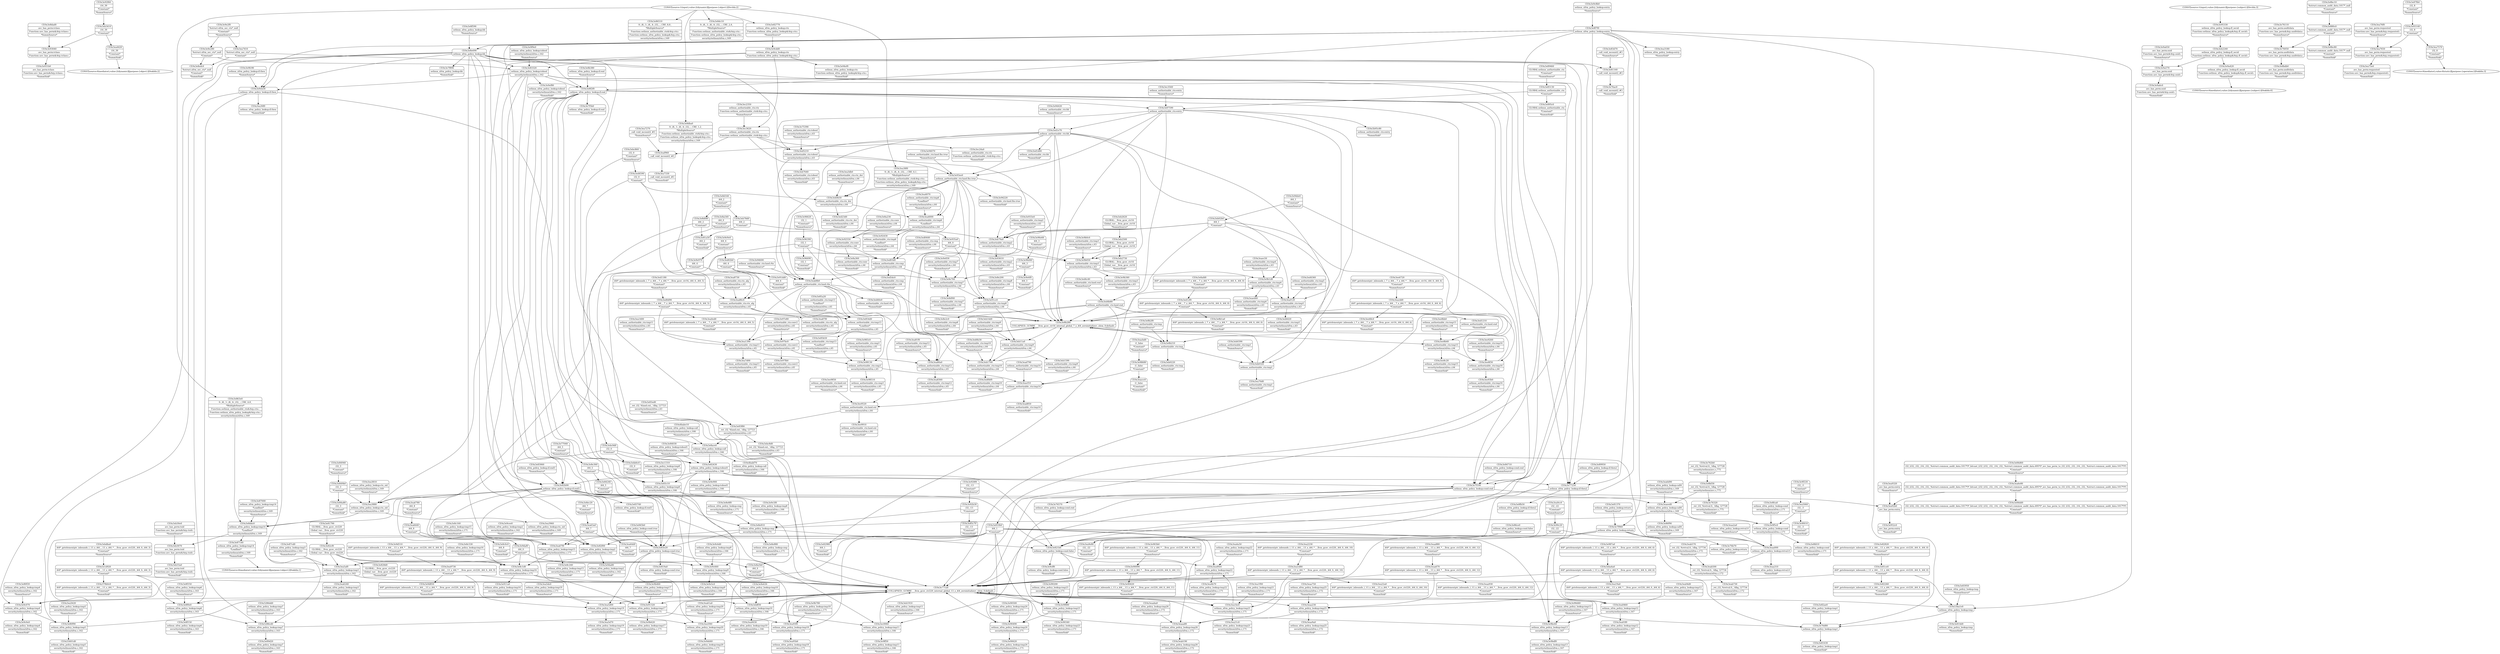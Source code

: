 digraph {
	"CONST[source:0(mediator),value:2(dynamic)][purpose:{object}][SnkIdx:2]"
	CE0x3eaed40 [shape=record,shape=Mrecord,label="{CE0x3eaed40|selinux_authorizable_ctx:tmp4|security/selinux/xfrm.c,63|*SummSink*}"]
	CE0x3e9e760 [shape=record,shape=Mrecord,label="{CE0x3e9e760|selinux_authorizable_ctx:tmp7|security/selinux/xfrm.c,64}"]
	CE0x3eb30e0 [shape=record,shape=Mrecord,label="{CE0x3eb30e0|avc_has_perm:tsid|Function::avc_has_perm&Arg::tsid::|*SummSource*}"]
	CE0x3ea6640 [shape=record,shape=Mrecord,label="{CE0x3ea6640|i64_8|*Constant*}"]
	CE0x3e9a6c0 [shape=record,shape=Mrecord,label="{CE0x3e9a6c0|avc_has_perm:ssid|Function::avc_has_perm&Arg::ssid::|*SummSink*}"]
	CE0x3e903b0 [shape=record,shape=Mrecord,label="{CE0x3e903b0|i64*_getelementptr_inbounds_(_13_x_i64_,_13_x_i64_*___llvm_gcov_ctr220,_i64_0,_i64_11)|*Constant*|*SummSource*}"]
	CE0x3e8b2f0 [shape=record,shape=Mrecord,label="{CE0x3e8b2f0|selinux_authorizable_ctx:tmp|*SummSource*}"]
	CE0x3e91320 [shape=record,shape=Mrecord,label="{CE0x3e91320|selinux_xfrm_policy_lookup:tmp17|security/selinux/xfrm.c,171}"]
	CE0x3e8e8f0 [shape=record,shape=Mrecord,label="{CE0x3e8e8f0|selinux_xfrm_policy_lookup:cmp|security/selinux/xfrm.c,171|*SummSource*}"]
	CE0x3eb14d0 [shape=record,shape=Mrecord,label="{CE0x3eb14d0|selinux_authorizable_ctx:tmp9|security/selinux/xfrm.c,64|*SummSource*}"]
	CE0x3ea9320 [shape=record,shape=Mrecord,label="{CE0x3ea9320|avc_has_perm:entry|*SummSource*}"]
	CE0x3e97e80 [shape=record,shape=Mrecord,label="{CE0x3e97e80|selinux_authorizable_ctx:conv2|security/selinux/xfrm.c,65|*SummSource*}"]
	CE0x3ed0b30 [shape=record,shape=Mrecord,label="{CE0x3ed0b30|selinux_authorizable_ctx:tmp10|security/selinux/xfrm.c,64|*SummSource*}"]
	CE0x3ea5af0 [shape=record,shape=Mrecord,label="{CE0x3ea5af0|selinux_xfrm_policy_lookup:tmp3|security/selinux/xfrm.c,162}"]
	CE0x3eaf960 [shape=record,shape=Mrecord,label="{CE0x3eaf960|_call_void_mcount()_#3}"]
	CE0x3e89d20 [shape=record,shape=Mrecord,label="{CE0x3e89d20|selinux_xfrm_policy_lookup:tmp7|security/selinux/xfrm.c,163|*SummSink*}"]
	CE0x379b0c0 [shape=record,shape=Mrecord,label="{CE0x379b0c0|i64*_getelementptr_inbounds_(_13_x_i64_,_13_x_i64_*___llvm_gcov_ctr220,_i64_0,_i64_3)|*Constant*|*SummSink*}"]
	CE0x3ea9cc0 [shape=record,shape=Mrecord,label="{CE0x3ea9cc0|i32_-22|*Constant*|*SummSource*}"]
	CE0x3e8c0c0 [shape=record,shape=Mrecord,label="{CE0x3e8c0c0|i64_8|*Constant*|*SummSink*}"]
	CE0x3e8e2c0 [shape=record,shape=Mrecord,label="{CE0x3e8e2c0|selinux_authorizable_ctx:tmp8|security/selinux/xfrm.c,64|*SummSink*}"]
	CE0x3e76050 [shape=record,shape=Mrecord,label="{CE0x3e76050|avc_has_perm:auditdata|Function::avc_has_perm&Arg::auditdata::}"]
	CE0x3e8bc80 [shape=record,shape=Mrecord,label="{CE0x3e8bc80|%struct.common_audit_data.1017*_null|*Constant*|*SummSink*}"]
	CE0x3ea7650 [shape=record,shape=Mrecord,label="{CE0x3ea7650|avc_has_perm:requested|Function::avc_has_perm&Arg::requested::}"]
	CE0x3e84030 [shape=record,shape=Mrecord,label="{CE0x3e84030|selinux_xfrm_policy_lookup:tobool1|security/selinux/xfrm.c,166|*SummSource*}"]
	CE0x3ee8bb0 [shape=record,shape=Mrecord,label="{CE0x3ee8bb0|selinux_authorizable_ctx:tmp15|security/selinux/xfrm.c,64|*SummSource*}"]
	CE0x3e93040 [shape=record,shape=Mrecord,label="{CE0x3e93040|avc_has_perm:tclass|Function::avc_has_perm&Arg::tclass::}"]
	CE0x3e9b460 [shape=record,shape=Mrecord,label="{CE0x3e9b460|selinux_xfrm_policy_lookup:tmp17|security/selinux/xfrm.c,171|*SummSource*}"]
	CE0x3e9d510 [shape=record,shape=Mrecord,label="{CE0x3e9d510|i64*_getelementptr_inbounds_(_13_x_i64_,_13_x_i64_*___llvm_gcov_ctr220,_i64_0,_i64_9)|*Constant*|*SummSource*}"]
	CE0x3e76110 [shape=record,shape=Mrecord,label="{CE0x3e76110|avc_has_perm:auditdata|Function::avc_has_perm&Arg::auditdata::|*SummSource*}"]
	CE0x3e9b780 [shape=record,shape=Mrecord,label="{CE0x3e9b780|selinux_xfrm_policy_lookup:tmp18|security/selinux/xfrm.c,171|*SummSource*}"]
	CE0x3ebdba0 [shape=record,shape=Mrecord,label="{CE0x3ebdba0|i64*_getelementptr_inbounds_(_13_x_i64_,_13_x_i64_*___llvm_gcov_ctr220,_i64_0,_i64_3)|*Constant*|*SummSource*}"]
	CE0x3e86510 [shape=record,shape=Mrecord,label="{CE0x3e86510|0:_i8,_1:_i8,_4:_i32,_:_CRE_8,8_|*MultipleSource*|Function::selinux_authorizable_ctx&Arg::ctx::|Function::selinux_xfrm_policy_lookup&Arg::ctx::|security/selinux/xfrm.c,169}"]
	CE0x3eb3410 [shape=record,shape=Mrecord,label="{CE0x3eb3410|i16_39|*Constant*}"]
	CE0x3e8b280 [shape=record,shape=Mrecord,label="{CE0x3e8b280|COLLAPSED:_GCMRE___llvm_gcov_ctr16_internal_global_7_x_i64_zeroinitializer:_elem_0:default:}"]
	CE0x3ebc8d0 [shape=record,shape=Mrecord,label="{CE0x3ebc8d0|_ret_i32_%land.ext,_!dbg_!27723|security/selinux/xfrm.c,63|*SummSink*}"]
	CE0x3e76570 [shape=record,shape=Mrecord,label="{CE0x3e76570|selinux_xfrm_policy_lookup:cond.end|*SummSink*}"]
	CE0x3e9dd40 [shape=record,shape=Mrecord,label="{CE0x3e9dd40|selinux_xfrm_policy_lookup:tmp20|security/selinux/xfrm.c,171|*SummSink*}"]
	CE0x3e9daf0 [shape=record,shape=Mrecord,label="{CE0x3e9daf0|i64_0|*Constant*}"]
	CE0x3e8dad0 [shape=record,shape=Mrecord,label="{CE0x3e8dad0|avc_has_perm:tclass|Function::avc_has_perm&Arg::tclass::|*SummSource*}"]
	CE0x3eb1590 [shape=record,shape=Mrecord,label="{CE0x3eb1590|selinux_authorizable_ctx:tmp9|security/selinux/xfrm.c,64|*SummSink*}"]
	CE0x3eb2620 [shape=record,shape=Mrecord,label="{CE0x3eb2620|GLOBAL:__llvm_gcov_ctr16|Global_var:__llvm_gcov_ctr16|*SummSource*}"]
	CE0x3eaa2a0 [shape=record,shape=Mrecord,label="{CE0x3eaa2a0|selinux_xfrm_policy_lookup:retval.0|*SummSource*}"]
	CE0x3e8ace0 [shape=record,shape=Mrecord,label="{CE0x3e8ace0|selinux_xfrm_policy_lookup:call|security/selinux/xfrm.c,166}"]
	CE0x3e8bdb0 [shape=record,shape=Mrecord,label="{CE0x3e8bdb0|avc_has_perm:auditdata|Function::avc_has_perm&Arg::auditdata::|*SummSink*}"]
	CE0x3eacf10 [shape=record,shape=Mrecord,label="{CE0x3eacf10|selinux_authorizable_ctx:tmp14}"]
	CE0x3e810b0 [shape=record,shape=Mrecord,label="{CE0x3e810b0|i64_1|*Constant*}"]
	CE0x3e9c5f0 [shape=record,shape=Mrecord,label="{CE0x3e9c5f0|selinux_xfrm_policy_lookup:tmp8|security/selinux/xfrm.c,166|*SummSink*}"]
	CE0x3e8e810 [shape=record,shape=Mrecord,label="{CE0x3e8e810|selinux_xfrm_policy_lookup:cmp|security/selinux/xfrm.c,171}"]
	CE0x3e9a570 [shape=record,shape=Mrecord,label="{CE0x3e9a570|avc_has_perm:ssid|Function::avc_has_perm&Arg::ssid::}"]
	CE0x3e9cb30 [shape=record,shape=Mrecord,label="{CE0x3e9cb30|selinux_xfrm_policy_lookup:if.then}"]
	CE0x3e90490 [shape=record,shape=Mrecord,label="{CE0x3e90490|selinux_xfrm_policy_lookup:tmp24|security/selinux/xfrm.c,171}"]
	CE0x3ee9520 [shape=record,shape=Mrecord,label="{CE0x3ee9520|selinux_authorizable_ctx:land.ext|security/selinux/xfrm.c,64}"]
	CE0x3ebb6c0 [shape=record,shape=Mrecord,label="{CE0x3ebb6c0|i32_0|*Constant*|*SummSink*}"]
	CE0x3e97bc0 [shape=record,shape=Mrecord,label="{CE0x3e97bc0|selinux_authorizable_ctx:conv2|security/selinux/xfrm.c,65}"]
	CE0x3ea5f40 [shape=record,shape=Mrecord,label="{CE0x3ea5f40|selinux_xfrm_policy_lookup:tmp20|security/selinux/xfrm.c,171}"]
	CE0x3e96e60 [shape=record,shape=Mrecord,label="{CE0x3e96e60|i64_3|*Constant*|*SummSource*}"]
	CE0x3e821b0 [shape=record,shape=Mrecord,label="{CE0x3e821b0|selinux_xfrm_policy_lookup:cond.false}"]
	CE0x3e9c6d0 [shape=record,shape=Mrecord,label="{CE0x3e9c6d0|selinux_xfrm_policy_lookup:tmp9|security/selinux/xfrm.c,166|*SummSource*}"]
	CE0x3e80f20 [shape=record,shape=Mrecord,label="{CE0x3e80f20|selinux_xfrm_policy_lookup:tmp4|security/selinux/xfrm.c,162|*SummSource*}"]
	CE0x3e931b0 [shape=record,shape=Mrecord,label="{CE0x3e931b0|avc_has_perm:tclass|Function::avc_has_perm&Arg::tclass::|*SummSink*}"]
	CE0x3e94600 [shape=record,shape=Mrecord,label="{CE0x3e94600|selinux_authorizable_ctx:land.rhs|*SummSource*}"]
	"CONST[source:0(mediator),value:2(dynamic)][purpose:{object}][SnkIdx:1]"
	CE0x3ea0030 [shape=record,shape=Mrecord,label="{CE0x3ea0030|selinux_xfrm_policy_lookup:tmp10|security/selinux/xfrm.c,166|*SummSink*}"]
	CE0x3e83c10 [shape=record,shape=Mrecord,label="{CE0x3e83c10|selinux_xfrm_policy_lookup:tmp8|security/selinux/xfrm.c,166}"]
	CE0x3ea5620 [shape=record,shape=Mrecord,label="{CE0x3ea5620|selinux_xfrm_policy_lookup:tmp5|security/selinux/xfrm.c,162|*SummSource*}"]
	CE0x3ea80a0 [shape=record,shape=Mrecord,label="{CE0x3ea80a0|selinux_authorizable_ctx:tmp12|security/selinux/xfrm.c,65}"]
	CE0x3e8bf30 [shape=record,shape=Mrecord,label="{CE0x3e8bf30|_ret_i32_%retval.0,_!dbg_!27728|security/selinux/avc.c,775}"]
	CE0x3e8bc10 [shape=record,shape=Mrecord,label="{CE0x3e8bc10|%struct.common_audit_data.1017*_null|*Constant*|*SummSource*}"]
	CE0x3eaa000 [shape=record,shape=Mrecord,label="{CE0x3eaa000|selinux_xfrm_policy_lookup:retval.0}"]
	CE0x3eb2730 [shape=record,shape=Mrecord,label="{CE0x3eb2730|GLOBAL:__llvm_gcov_ctr16|Global_var:__llvm_gcov_ctr16|*SummSink*}"]
	CE0x3e895c0 [shape=record,shape=Mrecord,label="{CE0x3e895c0|GLOBAL:selinux_authorizable_ctx|*Constant*|*SummSink*}"]
	CE0x3ea6780 [shape=record,shape=Mrecord,label="{CE0x3ea6780|i64_8|*Constant*|*SummSource*}"]
	CE0x3e87590 [shape=record,shape=Mrecord,label="{CE0x3e87590|selinux_authorizable_ctx:entry}"]
	CE0x3e8f7f0 [shape=record,shape=Mrecord,label="{CE0x3e8f7f0|selinux_xfrm_policy_lookup:entry}"]
	CE0x3eb2500 [shape=record,shape=Mrecord,label="{CE0x3eb2500|GLOBAL:__llvm_gcov_ctr16|Global_var:__llvm_gcov_ctr16}"]
	CE0x3e935a0 [shape=record,shape=Mrecord,label="{CE0x3e935a0|i64_0|*Constant*}"]
	CE0x3ebc860 [shape=record,shape=Mrecord,label="{CE0x3ebc860|i32_0|*Constant*|*SummSource*}"]
	CE0x3e8dc10 [shape=record,shape=Mrecord,label="{CE0x3e8dc10|0:_i8,_1:_i8,_4:_i32,_:_CRE_2,4_|*MultipleSource*|Function::selinux_authorizable_ctx&Arg::ctx::|Function::selinux_xfrm_policy_lookup&Arg::ctx::|security/selinux/xfrm.c,169}"]
	CE0x3e928f0 [shape=record,shape=Mrecord,label="{CE0x3e928f0|i32_-13|*Constant*|*SummSource*}"]
	CE0x3ea93f0 [shape=record,shape=Mrecord,label="{CE0x3ea93f0|selinux_xfrm_policy_lookup:tmp18|security/selinux/xfrm.c,171}"]
	CE0x3eaa930 [shape=record,shape=Mrecord,label="{CE0x3eaa930|i64*_getelementptr_inbounds_(_13_x_i64_,_13_x_i64_*___llvm_gcov_ctr220,_i64_0,_i64_12)|*Constant*|*SummSink*}"]
	CE0x3e94220 [shape=record,shape=Mrecord,label="{CE0x3e94220|selinux_authorizable_ctx:land.lhs.true|*SummSink*}"]
	CE0x3eb33a0 [shape=record,shape=Mrecord,label="{CE0x3eb33a0|avc_has_perm:tsid|Function::avc_has_perm&Arg::tsid::|*SummSink*}"]
	CE0x3e82b90 [shape=record,shape=Mrecord,label="{CE0x3e82b90|selinux_xfrm_policy_lookup:if.end3}"]
	CE0x3ee68c0 [shape=record,shape=Mrecord,label="{CE0x3ee68c0|i64*_getelementptr_inbounds_(_7_x_i64_,_7_x_i64_*___llvm_gcov_ctr16,_i64_0,_i64_6)|*Constant*|*SummSink*}"]
	CE0x3ea64d0 [shape=record,shape=Mrecord,label="{CE0x3ea64d0|i64_7|*Constant*|*SummSink*}"]
	CE0x3ea1d80 [shape=record,shape=Mrecord,label="{CE0x3ea1d80|i64*_getelementptr_inbounds_(_13_x_i64_,_13_x_i64_*___llvm_gcov_ctr220,_i64_0,_i64_10)|*Constant*}"]
	CE0x3e9b620 [shape=record,shape=Mrecord,label="{CE0x3e9b620|selinux_xfrm_policy_lookup:tmp17|security/selinux/xfrm.c,171|*SummSink*}"]
	CE0x3e9e6f0 [shape=record,shape=Mrecord,label="{CE0x3e9e6f0|i64_3|*Constant*|*SummSink*}"]
	CE0x3eb79a0 [shape=record,shape=Mrecord,label="{CE0x3eb79a0|selinux_authorizable_ctx:tmp2|security/selinux/xfrm.c,63}"]
	CE0x3ea0ed0 [shape=record,shape=Mrecord,label="{CE0x3ea0ed0|i64*_getelementptr_inbounds_(_7_x_i64_,_7_x_i64_*___llvm_gcov_ctr16,_i64_0,_i64_5)|*Constant*|*SummSink*}"]
	CE0x3e86ce0 [shape=record,shape=Mrecord,label="{CE0x3e86ce0|selinux_xfrm_policy_lookup:cond.false|*SummSource*}"]
	CE0x3e8f250 [shape=record,shape=Mrecord,label="{CE0x3e8f250|selinux_xfrm_policy_lookup:tmp6|security/selinux/xfrm.c,163|*SummSource*}"]
	CE0x3ea1f00 [shape=record,shape=Mrecord,label="{CE0x3ea1f00|selinux_xfrm_policy_lookup:tmp21|security/selinux/xfrm.c,171|*SummSource*}"]
	CE0x3e8c1d0 [shape=record,shape=Mrecord,label="{CE0x3e8c1d0|selinux_xfrm_policy_lookup:tmp16|security/selinux/xfrm.c,171}"]
	CE0x3e84710 [shape=record,shape=Mrecord,label="{CE0x3e84710|selinux_xfrm_policy_lookup:cond.end|*SummSource*}"]
	CE0x3ea76f0 [shape=record,shape=Mrecord,label="{CE0x3ea76f0|avc_has_perm:requested|Function::avc_has_perm&Arg::requested::|*SummSource*}"]
	CE0x3ea4420 [shape=record,shape=Mrecord,label="{CE0x3ea4420|i16_39|*Constant*|*SummSink*}"]
	CE0x3e7f100 [shape=record,shape=Mrecord,label="{CE0x3e7f100|selinux_xfrm_policy_lookup:cond.end}"]
	CE0x3ec2350 [shape=record,shape=Mrecord,label="{CE0x3ec2350|selinux_authorizable_ctx:ctx|Function::selinux_authorizable_ctx&Arg::ctx::|*SummSource*}"]
	CE0x3e82770 [shape=record,shape=Mrecord,label="{CE0x3e82770|selinux_xfrm_policy_lookup:ctx|Function::selinux_xfrm_policy_lookup&Arg::ctx::|*SummSource*}"]
	CE0x3e9e9e0 [shape=record,shape=Mrecord,label="{CE0x3e9e9e0|i64_4|*Constant*|*SummSource*}"]
	CE0x3e82430 [shape=record,shape=Mrecord,label="{CE0x3e82430|selinux_xfrm_policy_lookup:tobool1|security/selinux/xfrm.c,166}"]
	CE0x3e9e970 [shape=record,shape=Mrecord,label="{CE0x3e9e970|i64_4|*Constant*}"]
	CE0x3e9cdd0 [shape=record,shape=Mrecord,label="{CE0x3e9cdd0|selinux_xfrm_policy_lookup:ctx|Function::selinux_xfrm_policy_lookup&Arg::ctx::}"]
	CE0x3e8f2f0 [shape=record,shape=Mrecord,label="{CE0x3e8f2f0|selinux_xfrm_policy_lookup:if.end}"]
	CE0x3e90420 [shape=record,shape=Mrecord,label="{CE0x3e90420|i64*_getelementptr_inbounds_(_13_x_i64_,_13_x_i64_*___llvm_gcov_ctr220,_i64_0,_i64_11)|*Constant*|*SummSink*}"]
	CE0x3e814d0 [shape=record,shape=Mrecord,label="{CE0x3e814d0|selinux_xfrm_policy_lookup:tmp|*SummSink*}"]
	CE0x3e9c0e0 [shape=record,shape=Mrecord,label="{CE0x3e9c0e0|selinux_xfrm_policy_lookup:tmp4|security/selinux/xfrm.c,162|*SummSink*}"]
	CE0x3ed1180 [shape=record,shape=Mrecord,label="{CE0x3ed1180|i64*_getelementptr_inbounds_(_7_x_i64_,_7_x_i64_*___llvm_gcov_ctr16,_i64_0,_i64_5)|*Constant*|*SummSource*}"]
	CE0x3ea70d0 [shape=record,shape=Mrecord,label="{CE0x3ea70d0|selinux_authorizable_ctx:tmp1|*SummSink*}"]
	CE0x3ee6720 [shape=record,shape=Mrecord,label="{CE0x3ee6720|i64*_getelementptr_inbounds_(_7_x_i64_,_7_x_i64_*___llvm_gcov_ctr16,_i64_0,_i64_6)|*Constant*|*SummSource*}"]
	CE0x3eaaba0 [shape=record,shape=Mrecord,label="{CE0x3eaaba0|selinux_xfrm_policy_lookup:tmp26|security/selinux/xfrm.c,172|*SummSource*}"]
	CE0x3e92b30 [shape=record,shape=Mrecord,label="{CE0x3e92b30|i32_-13|*Constant*}"]
	"CONST[source:1(input),value:2(dynamic)][purpose:{object}][SrcIdx:2]"
	CE0x3e880c0 [shape=record,shape=Mrecord,label="{CE0x3e880c0|%struct.common_audit_data.1017*_null|*Constant*}"]
	CE0x3e8b210 [shape=record,shape=Mrecord,label="{CE0x3e8b210|selinux_authorizable_ctx:tmp}"]
	CE0x3ee9260 [shape=record,shape=Mrecord,label="{CE0x3ee9260|selinux_authorizable_ctx:tmp16|security/selinux/xfrm.c,64|*SummSource*}"]
	CE0x3e8d160 [shape=record,shape=Mrecord,label="{CE0x3e8d160|i64_2|*Constant*|*SummSource*}"]
	CE0x3e83d70 [shape=record,shape=Mrecord,label="{CE0x3e83d70|_call_void_mcount()_#3|*SummSource*}"]
	CE0x3e8c240 [shape=record,shape=Mrecord,label="{CE0x3e8c240|selinux_xfrm_policy_lookup:tmp15|security/selinux/xfrm.c,171|*SummSink*}"]
	CE0x3eb2240 [shape=record,shape=Mrecord,label="{CE0x3eb2240|selinux_xfrm_policy_lookup:fl_secid|Function::selinux_xfrm_policy_lookup&Arg::fl_secid::}"]
	CE0x3eb3070 [shape=record,shape=Mrecord,label="{CE0x3eb3070|avc_has_perm:tsid|Function::avc_has_perm&Arg::tsid::}"]
	CE0x3ea5060 [shape=record,shape=Mrecord,label="{CE0x3ea5060|i32_-3|*Constant*}"]
	CE0x3e911a0 [shape=record,shape=Mrecord,label="{CE0x3e911a0|selinux_xfrm_policy_lookup:tmp16|security/selinux/xfrm.c,171|*SummSink*}"]
	CE0x4babf70 [shape=record,shape=Mrecord,label="{CE0x4babf70|selinux_xfrm_policy_lookup:call|security/selinux/xfrm.c,166|*SummSink*}"]
	CE0x3ea1400 [shape=record,shape=Mrecord,label="{CE0x3ea1400|selinux_authorizable_ctx:tmp11|security/selinux/xfrm.c,65|*SummSource*}"]
	CE0x3e987a0 [shape=record,shape=Mrecord,label="{CE0x3e987a0|i64*_getelementptr_inbounds_(_13_x_i64_,_13_x_i64_*___llvm_gcov_ctr220,_i64_0,_i64_6)|*Constant*|*SummSource*}"]
	CE0x3e82ae0 [shape=record,shape=Mrecord,label="{CE0x3e82ae0|selinux_xfrm_policy_lookup:tmp1|*SummSource*}"]
	"CONST[source:0(mediator),value:2(dynamic)][purpose:{subject}][SnkIdx:0]"
	CE0x3e9cff0 [shape=record,shape=Mrecord,label="{CE0x3e9cff0|selinux_xfrm_policy_lookup:cond.false|*SummSink*}"]
	CE0x5286dd0 [shape=record,shape=Mrecord,label="{CE0x5286dd0|selinux_xfrm_policy_lookup:tmp7|security/selinux/xfrm.c,163|*SummSource*}"]
	CE0x3ea8730 [shape=record,shape=Mrecord,label="{CE0x3ea8730|selinux_authorizable_ctx:ctx_alg|security/selinux/xfrm.c,65|*SummSource*}"]
	CE0x5286cd0 [shape=record,shape=Mrecord,label="{CE0x5286cd0|selinux_xfrm_policy_lookup:tmp7|security/selinux/xfrm.c,163}"]
	CE0x3e96d40 [shape=record,shape=Mrecord,label="{CE0x3e96d40|i64_3|*Constant*}"]
	CE0x3ea3880 [shape=record,shape=Mrecord,label="{CE0x3ea3880|selinux_xfrm_policy_lookup:ctx_sid|security/selinux/xfrm.c,169}"]
	CE0x3e86f90 [shape=record,shape=Mrecord,label="{CE0x3e86f90|selinux_xfrm_policy_lookup:call4|security/selinux/xfrm.c,169|*SummSink*}"]
	CE0x3e82cf0 [shape=record,shape=Mrecord,label="{CE0x3e82cf0|GLOBAL:__llvm_gcov_ctr220|Global_var:__llvm_gcov_ctr220}"]
	CE0x3e9e5c0 [shape=record,shape=Mrecord,label="{CE0x3e9e5c0|selinux_xfrm_policy_lookup:tmp9|security/selinux/xfrm.c,166|*SummSink*}"]
	CE0x3e8afd0 [shape=record,shape=Mrecord,label="{CE0x3e8afd0|i64*_getelementptr_inbounds_(_7_x_i64_,_7_x_i64_*___llvm_gcov_ctr16,_i64_0,_i64_0)|*Constant*|*SummSource*}"]
	CE0x3e95330 [shape=record,shape=Mrecord,label="{CE0x3e95330|selinux_xfrm_policy_lookup:fl_secid|Function::selinux_xfrm_policy_lookup&Arg::fl_secid::|*SummSource*}"]
	CE0x3e94ef0 [shape=record,shape=Mrecord,label="{CE0x3e94ef0|selinux_xfrm_policy_lookup:ctx|Function::selinux_xfrm_policy_lookup&Arg::ctx::|*SummSink*}"]
	CE0x3e84940 [shape=record,shape=Mrecord,label="{CE0x3e84940|i32_3|*Constant*|*SummSource*}"]
	CE0x3e97fb0 [shape=record,shape=Mrecord,label="{CE0x3e97fb0|selinux_authorizable_ctx:conv2|security/selinux/xfrm.c,65|*SummSink*}"]
	CE0x3e90500 [shape=record,shape=Mrecord,label="{CE0x3e90500|selinux_xfrm_policy_lookup:tmp24|security/selinux/xfrm.c,171|*SummSource*}"]
	CE0x3e83e20 [shape=record,shape=Mrecord,label="{CE0x3e83e20|selinux_xfrm_policy_lookup:cond.true}"]
	CE0x3e89460 [shape=record,shape=Mrecord,label="{CE0x3e89460|GLOBAL:selinux_authorizable_ctx|*Constant*|*SummSource*}"]
	CE0x5e1d920 [shape=record,shape=Mrecord,label="{CE0x5e1d920|i64*_getelementptr_inbounds_(_13_x_i64_,_13_x_i64_*___llvm_gcov_ctr220,_i64_0,_i64_3)|*Constant*}"]
	CE0x3ea0460 [shape=record,shape=Mrecord,label="{CE0x3ea0460|selinux_xfrm_policy_lookup:tmp12|security/selinux/xfrm.c,167}"]
	CE0x3e77250 [shape=record,shape=Mrecord,label="{CE0x3e77250|selinux_xfrm_policy_lookup:if.then2}"]
	CE0x3ea2230 [shape=record,shape=Mrecord,label="{CE0x3ea2230|i64*_getelementptr_inbounds_(_13_x_i64_,_13_x_i64_*___llvm_gcov_ctr220,_i64_0,_i64_10)|*Constant*|*SummSource*}"]
	CE0x3e9b1d0 [shape=record,shape=Mrecord,label="{CE0x3e9b1d0|selinux_authorizable_ctx:tmp4|security/selinux/xfrm.c,63}"]
	CE0x3ea9730 [shape=record,shape=Mrecord,label="{CE0x3ea9730|i64*_getelementptr_inbounds_(_13_x_i64_,_13_x_i64_*___llvm_gcov_ctr220,_i64_0,_i64_9)|*Constant*}"]
	CE0x3ed12f0 [shape=record,shape=Mrecord,label="{CE0x3ed12f0|i64*_getelementptr_inbounds_(_7_x_i64_,_7_x_i64_*___llvm_gcov_ctr16,_i64_0,_i64_0)|*Constant*}"]
	CE0x3e8a5b0 [shape=record,shape=Mrecord,label="{CE0x3e8a5b0|i64_0|*Constant*|*SummSink*}"]
	CE0x3e9a420 [shape=record,shape=Mrecord,label="{CE0x3e9a420|selinux_xfrm_policy_lookup:fl_secid|Function::selinux_xfrm_policy_lookup&Arg::fl_secid::|*SummSink*}"]
	CE0x3ea4000 [shape=record,shape=Mrecord,label="{CE0x3ea4000|selinux_authorizable_ctx:tmp6|*LoadInst*|security/selinux/xfrm.c,64}"]
	CE0x3eacbd0 [shape=record,shape=Mrecord,label="{CE0x3eacbd0|i1_false|*Constant*|*SummSource*}"]
	CE0x3ee93b0 [shape=record,shape=Mrecord,label="{CE0x3ee93b0|selinux_authorizable_ctx:tmp16|security/selinux/xfrm.c,64|*SummSink*}"]
	CE0x3e9e2f0 [shape=record,shape=Mrecord,label="{CE0x3e9e2f0|%struct.xfrm_sec_ctx*_null|*Constant*|*SummSource*}"]
	CE0x3e8e690 [shape=record,shape=Mrecord,label="{CE0x3e8e690|selinux_xfrm_policy_lookup:bb}"]
	CE0x3ea6240 [shape=record,shape=Mrecord,label="{CE0x3ea6240|selinux_xfrm_policy_lookup:tmp3|security/selinux/xfrm.c,162|*SummSink*}"]
	CE0x3eb0220 [shape=record,shape=Mrecord,label="{CE0x3eb0220|selinux_authorizable_ctx:tmp|*SummSink*}"]
	CE0x3e81790 [shape=record,shape=Mrecord,label="{CE0x3e81790|GLOBAL:__llvm_gcov_ctr220|Global_var:__llvm_gcov_ctr220|*SummSource*}"]
	CE0x3ea22a0 [shape=record,shape=Mrecord,label="{CE0x3ea22a0|i64*_getelementptr_inbounds_(_13_x_i64_,_13_x_i64_*___llvm_gcov_ctr220,_i64_0,_i64_10)|*Constant*|*SummSink*}"]
	CE0x3ed40e0 [shape=record,shape=Mrecord,label="{CE0x3ed40e0|selinux_authorizable_ctx:land.rhs|*SummSink*}"]
	CE0x3eb02b0 [shape=record,shape=Mrecord,label="{CE0x3eb02b0|i64_1|*Constant*}"]
	CE0x3e91dd0 [shape=record,shape=Mrecord,label="{CE0x3e91dd0|i64_4|*Constant*|*SummSink*}"]
	CE0x3e952c0 [shape=record,shape=Mrecord,label="{CE0x3e952c0|avc_has_perm:entry|*SummSink*}"]
	CE0x3e9b050 [shape=record,shape=Mrecord,label="{CE0x3e9b050|selinux_authorizable_ctx:tmp3|security/selinux/xfrm.c,63}"]
	CE0x3e9b0c0 [shape=record,shape=Mrecord,label="{CE0x3e9b0c0|selinux_authorizable_ctx:tmp3|security/selinux/xfrm.c,63|*SummSource*}"]
	CE0x3e8a360 [shape=record,shape=Mrecord,label="{CE0x3e8a360|selinux_authorizable_ctx:conv|security/selinux/xfrm.c,64|*SummSink*}"]
	CE0x3e75390 [shape=record,shape=Mrecord,label="{CE0x3e75390|selinux_authorizable_ctx:tobool|security/selinux/xfrm.c,63|*SummSource*}"]
	CE0x3e9cee0 [shape=record,shape=Mrecord,label="{CE0x3e9cee0|selinux_xfrm_policy_lookup:tmp2|security/selinux/xfrm.c,162|*SummSource*}"]
	CE0x3ed0d90 [shape=record,shape=Mrecord,label="{CE0x3ed0d90|i64*_getelementptr_inbounds_(_7_x_i64_,_7_x_i64_*___llvm_gcov_ctr16,_i64_0,_i64_5)|*Constant*}"]
	CE0x3e81630 [shape=record,shape=Mrecord,label="{CE0x3e81630|selinux_xfrm_policy_lookup:tmp1|*SummSink*}"]
	CE0x3eaa9a0 [shape=record,shape=Mrecord,label="{CE0x3eaa9a0|selinux_xfrm_policy_lookup:tmp25|security/selinux/xfrm.c,172|*SummSink*}"]
	CE0x3e92430 [shape=record,shape=Mrecord,label="{CE0x3e92430|selinux_authorizable_ctx:tmp6|*LoadInst*|security/selinux/xfrm.c,64|*SummSink*}"]
	CE0x3e94070 [shape=record,shape=Mrecord,label="{CE0x3e94070|selinux_authorizable_ctx:land.lhs.true|*SummSource*}"]
	CE0x3e85a20 [shape=record,shape=Mrecord,label="{CE0x3e85a20|selinux_authorizable_ctx:tmp13|*LoadInst*|security/selinux/xfrm.c,65|*SummSource*}"]
	CE0x3ed1210 [shape=record,shape=Mrecord,label="{CE0x3ed1210|selinux_authorizable_ctx:land.end|*SummSink*}"]
	CE0x3eaf120 [shape=record,shape=Mrecord,label="{CE0x3eaf120|selinux_authorizable_ctx:tmp5|security/selinux/xfrm.c,63}"]
	CE0x3e9c660 [shape=record,shape=Mrecord,label="{CE0x3e9c660|selinux_xfrm_policy_lookup:tmp9|security/selinux/xfrm.c,166}"]
	CE0x3ea03f0 [shape=record,shape=Mrecord,label="{CE0x3ea03f0|selinux_xfrm_policy_lookup:tmp12|security/selinux/xfrm.c,167|*SummSink*}"]
	CE0x3e762b0 [shape=record,shape=Mrecord,label="{CE0x3e762b0|_ret_i32_%retval.0,_!dbg_!27728|security/selinux/avc.c,775|*SummSource*}"]
	CE0x3e90c20 [shape=record,shape=Mrecord,label="{CE0x3e90c20|i32_-22|*Constant*}"]
	CE0x3e819a0 [shape=record,shape=Mrecord,label="{CE0x3e819a0|selinux_xfrm_policy_lookup:cond.true|*SummSink*}"]
	CE0x3e98680 [shape=record,shape=Mrecord,label="{CE0x3e98680|i1_false|*Constant*}"]
	CE0x3e9c070 [shape=record,shape=Mrecord,label="{CE0x3e9c070|selinux_xfrm_policy_lookup:tmp4|security/selinux/xfrm.c,162}"]
	CE0x3e85130 [shape=record,shape=Mrecord,label="{CE0x3e85130|GLOBAL:selinux_authorizable_ctx|*Constant*}"]
	CE0x3ea5de0 [shape=record,shape=Mrecord,label="{CE0x3ea5de0|selinux_xfrm_policy_lookup:tmp19|security/selinux/xfrm.c,171|*SummSource*}"]
	CE0x3ee8c20 [shape=record,shape=Mrecord,label="{CE0x3ee8c20|selinux_authorizable_ctx:tmp15|security/selinux/xfrm.c,64|*SummSink*}"]
	CE0x3e82f00 [shape=record,shape=Mrecord,label="{CE0x3e82f00|selinux_xfrm_policy_lookup:tmp2|security/selinux/xfrm.c,162}"]
	CE0x3e8ddc0 [shape=record,shape=Mrecord,label="{CE0x3e8ddc0|selinux_xfrm_policy_lookup:tmp14|*LoadInst*|security/selinux/xfrm.c,169}"]
	CE0x3e92f60 [shape=record,shape=Mrecord,label="{CE0x3e92f60|i16_39|*Constant*|*SummSource*}"]
	CE0x3e845b0 [shape=record,shape=Mrecord,label="{CE0x3e845b0|selinux_xfrm_policy_lookup:cond.true|*SummSource*}"]
	CE0x3e83f80 [shape=record,shape=Mrecord,label="{CE0x3e83f80|_ret_i32_%land.ext,_!dbg_!27723|security/selinux/xfrm.c,63}"]
	CE0x3e828d0 [shape=record,shape=Mrecord,label="{CE0x3e828d0|GLOBAL:__llvm_gcov_ctr220|Global_var:__llvm_gcov_ctr220|*SummSink*}"]
	CE0x3eab570 [shape=record,shape=Mrecord,label="{CE0x3eab570|_ret_i32_%retval.0,_!dbg_!27734|security/selinux/xfrm.c,172|*SummSource*}"]
	CE0x3e90090 [shape=record,shape=Mrecord,label="{CE0x3e90090|i64*_getelementptr_inbounds_(_13_x_i64_,_13_x_i64_*___llvm_gcov_ctr220,_i64_0,_i64_11)|*Constant*}"]
	CE0x3ed1e70 [shape=record,shape=Mrecord,label="{CE0x3ed1e70|selinux_authorizable_ctx:bb}"]
	CE0x3ec3560 [shape=record,shape=Mrecord,label="{CE0x3ec3560|selinux_authorizable_ctx:entry|*SummSource*}"]
	CE0x3ec1310 [shape=record,shape=Mrecord,label="{CE0x3ec1310|selinux_xfrm_policy_lookup:tmp8|security/selinux/xfrm.c,166|*SummSource*}"]
	CE0x3e9e830 [shape=record,shape=Mrecord,label="{CE0x3e9e830|selinux_authorizable_ctx:tmp7|security/selinux/xfrm.c,64|*SummSource*}"]
	CE0x3ea6d90 [shape=record,shape=Mrecord,label="{CE0x3ea6d90|selinux_xfrm_policy_lookup:call4|security/selinux/xfrm.c,169|*SummSource*}"]
	CE0x3eb0390 [shape=record,shape=Mrecord,label="{CE0x3eb0390|selinux_authorizable_ctx:tmp1|*SummSource*}"]
	CE0x3ec0060 [shape=record,shape=Mrecord,label="{CE0x3ec0060|selinux_xfrm_policy_lookup:tmp11|security/selinux/xfrm.c,166}"]
	CE0x3e83ed0 [shape=record,shape=Mrecord,label="{CE0x3e83ed0|_ret_i32_%land.ext,_!dbg_!27723|security/selinux/xfrm.c,63|*SummSource*}"]
	CE0x3e8b1a0 [shape=record,shape=Mrecord,label="{CE0x3e8b1a0|i64*_getelementptr_inbounds_(_7_x_i64_,_7_x_i64_*___llvm_gcov_ctr16,_i64_0,_i64_0)|*Constant*|*SummSink*}"]
	CE0x3eab500 [shape=record,shape=Mrecord,label="{CE0x3eab500|_ret_i32_%retval.0,_!dbg_!27734|security/selinux/xfrm.c,172}"]
	CE0x3eaa310 [shape=record,shape=Mrecord,label="{CE0x3eaa310|selinux_xfrm_policy_lookup:retval.0|*SummSink*}"]
	CE0x3ea67f0 [shape=record,shape=Mrecord,label="{CE0x3ea67f0|selinux_xfrm_policy_lookup:tmp15|security/selinux/xfrm.c,171}"]
	CE0x3ea38f0 [shape=record,shape=Mrecord,label="{CE0x3ea38f0|0:_i8,_1:_i8,_4:_i32,_:_CRE_0,1_|*MultipleSource*|Function::selinux_authorizable_ctx&Arg::ctx::|Function::selinux_xfrm_policy_lookup&Arg::ctx::|security/selinux/xfrm.c,169}"]
	CE0x3e9bc60 [shape=record,shape=Mrecord,label="{CE0x3e9bc60|selinux_xfrm_policy_lookup:tmp13|security/selinux/xfrm.c,167}"]
	CE0x3e9f220 [shape=record,shape=Mrecord,label="{CE0x3e9f220|i32_-3|*Constant*|*SummSource*}"]
	CE0x3e8a230 [shape=record,shape=Mrecord,label="{CE0x3e8a230|selinux_authorizable_ctx:conv|security/selinux/xfrm.c,64|*SummSource*}"]
	CE0x3e96690 [shape=record,shape=Mrecord,label="{CE0x3e96690|i32_1|*Constant*|*SummSink*}"]
	CE0x3ea4a50 [shape=record,shape=Mrecord,label="{CE0x3ea4a50|selinux_xfrm_policy_lookup:tmp22|security/selinux/xfrm.c,171|*SummSource*}"]
	CE0x3e81ce0 [shape=record,shape=Mrecord,label="{CE0x3e81ce0|i64*_getelementptr_inbounds_(_13_x_i64_,_13_x_i64_*___llvm_gcov_ctr220,_i64_0,_i64_0)|*Constant*}"]
	CE0x3ea6e80 [shape=record,shape=Mrecord,label="{CE0x3ea6e80|i32_(i32,_i32,_i16,_i32,_%struct.common_audit_data.1017*)*_bitcast_(i32_(i32,_i32,_i16,_i32,_%struct.common_audit_data.495*)*_avc_has_perm_to_i32_(i32,_i32,_i16,_i32,_%struct.common_audit_data.1017*)*)|*Constant*}"]
	CE0x3eaeed0 [shape=record,shape=Mrecord,label="{CE0x3eaeed0|selinux_xfrm_policy_lookup:call4|security/selinux/xfrm.c,169}"]
	CE0x3ea8360 [shape=record,shape=Mrecord,label="{CE0x3ea8360|selinux_authorizable_ctx:tmp12|security/selinux/xfrm.c,65|*SummSink*}"]
	CE0x3e81160 [shape=record,shape=Mrecord,label="{CE0x3e81160|_call_void_mcount()_#3}"]
	CE0x3ee9910 [shape=record,shape=Mrecord,label="{CE0x3ee9910|selinux_authorizable_ctx:land.ext|security/selinux/xfrm.c,64|*SummSink*}"]
	CE0x3e8b380 [shape=record,shape=Mrecord,label="{CE0x3e8b380|selinux_xfrm_policy_lookup:if.end|*SummSource*}"]
	CE0x3eba4a0 [shape=record,shape=Mrecord,label="{CE0x3eba4a0|i64*_getelementptr_inbounds_(_13_x_i64_,_13_x_i64_*___llvm_gcov_ctr220,_i64_0,_i64_6)|*Constant*}"]
	CE0x3e83060 [shape=record,shape=Mrecord,label="{CE0x3e83060|selinux_xfrm_policy_lookup:if.end3|*SummSource*}"]
	CE0x3ed4b80 [shape=record,shape=Mrecord,label="{CE0x3ed4b80|selinux_authorizable_ctx:land.end}"]
	CE0x3e94de0 [shape=record,shape=Mrecord,label="{CE0x3e94de0|i64_1|*Constant*|*SummSource*}"]
	CE0x3e96620 [shape=record,shape=Mrecord,label="{CE0x3e96620|i32_1|*Constant*|*SummSource*}"]
	CE0x3ea61a0 [shape=record,shape=Mrecord,label="{CE0x3ea61a0|selinux_xfrm_policy_lookup:tmp20|security/selinux/xfrm.c,171|*SummSource*}"]
	CE0x3e8ec20 [shape=record,shape=Mrecord,label="{CE0x3e8ec20|i64_7|*Constant*|*SummSource*}"]
	CE0x3e7f890 [shape=record,shape=Mrecord,label="{CE0x3e7f890|selinux_xfrm_policy_lookup:bb|*SummSink*}"]
	CE0x3ea7d00 [shape=record,shape=Mrecord,label="{CE0x3ea7d00|selinux_authorizable_ctx:tmp11|security/selinux/xfrm.c,65|*SummSink*}"]
	CE0x3e91cc0 [shape=record,shape=Mrecord,label="{CE0x3e91cc0|selinux_authorizable_ctx:tmp8|security/selinux/xfrm.c,64}"]
	CE0x53ba1e0 [shape=record,shape=Mrecord,label="{CE0x53ba1e0|selinux_xfrm_policy_lookup:tmp}"]
	CE0x3e76d80 [shape=record,shape=Mrecord,label="{CE0x3e76d80|selinux_xfrm_policy_lookup:tmp1}"]
	CE0x3eb7640 [shape=record,shape=Mrecord,label="{CE0x3eb7640|selinux_authorizable_ctx:tobool|security/selinux/xfrm.c,63|*SummSink*}"]
	CE0x3e90200 [shape=record,shape=Mrecord,label="{CE0x3e90200|selinux_xfrm_policy_lookup:tmp23|security/selinux/xfrm.c,171|*SummSource*}"]
	CE0x3e87cd0 [shape=record,shape=Mrecord,label="{CE0x3e87cd0|selinux_xfrm_policy_lookup:tmp3|security/selinux/xfrm.c,162|*SummSource*}"]
	CE0x3ea3180 [shape=record,shape=Mrecord,label="{CE0x3ea3180|selinux_xfrm_policy_lookup:entry|*SummSink*}"]
	CE0x3e863e0 [shape=record,shape=Mrecord,label="{CE0x3e863e0|0:_i8,_1:_i8,_4:_i32,_:_CRE_4,8_|*MultipleSource*|Function::selinux_authorizable_ctx&Arg::ctx::|Function::selinux_xfrm_policy_lookup&Arg::ctx::|security/selinux/xfrm.c,169}"]
	CE0x3e9e630 [shape=record,shape=Mrecord,label="{CE0x3e9e630|selinux_xfrm_policy_lookup:tmp10|security/selinux/xfrm.c,166|*SummSource*}"]
	CE0x3e8dba0 [shape=record,shape=Mrecord,label="{CE0x3e8dba0|0:_i8,_1:_i8,_4:_i32,_:_CRE_1,2_|*MultipleSource*|Function::selinux_authorizable_ctx&Arg::ctx::|Function::selinux_xfrm_policy_lookup&Arg::ctx::|security/selinux/xfrm.c,169}"]
	CE0x3e83950 [shape=record,shape=Mrecord,label="{CE0x3e83950|selinux_xfrm_policy_lookup:tmp|*SummSource*}"]
	CE0x3ea86c0 [shape=record,shape=Mrecord,label="{CE0x3ea86c0|selinux_authorizable_ctx:ctx_alg|security/selinux/xfrm.c,65}"]
	CE0x3ed4420 [shape=record,shape=Mrecord,label="{CE0x3ed4420|selinux_authorizable_ctx:tmp5|security/selinux/xfrm.c,63|*SummSink*}"]
	CE0x3e8a540 [shape=record,shape=Mrecord,label="{CE0x3e8a540|i64_0|*Constant*|*SummSource*}"]
	CE0x5b95c80 [shape=record,shape=Mrecord,label="{CE0x5b95c80|selinux_authorizable_ctx:entry|*SummSink*}"]
	CE0x3e8df40 [shape=record,shape=Mrecord,label="{CE0x3e8df40|selinux_authorizable_ctx:tmp7|security/selinux/xfrm.c,64|*SummSink*}"]
	"CONST[source:0(mediator),value:0(static)][purpose:{operation}][SnkIdx:3]"
	CE0x3ea3810 [shape=record,shape=Mrecord,label="{CE0x3ea3810|selinux_xfrm_policy_lookup:ctx_sid|security/selinux/xfrm.c,169|*SummSource*}"]
	CE0x3eb0320 [shape=record,shape=Mrecord,label="{CE0x3eb0320|selinux_authorizable_ctx:tmp1}"]
	CE0x3e83320 [shape=record,shape=Mrecord,label="{CE0x3e83320|selinux_xfrm_policy_lookup:tobool|security/selinux/xfrm.c,162}"]
	CE0x3ea19a0 [shape=record,shape=Mrecord,label="{CE0x3ea19a0|i64*_getelementptr_inbounds_(_13_x_i64_,_13_x_i64_*___llvm_gcov_ctr220,_i64_0,_i64_6)|*Constant*|*SummSink*}"]
	CE0x3e98510 [shape=record,shape=Mrecord,label="{CE0x3e98510|selinux_authorizable_ctx:cmp3|security/selinux/xfrm.c,65|*SummSink*}"]
	CE0x3e93ee0 [shape=record,shape=Mrecord,label="{CE0x3e93ee0|selinux_authorizable_ctx:land.lhs.true}"]
	CE0x3e76b70 [shape=record,shape=Mrecord,label="{CE0x3e76b70|selinux_xfrm_policy_lookup:return|*SummSink*}"]
	CE0x3e9ef80 [shape=record,shape=Mrecord,label="{CE0x3e9ef80|selinux_xfrm_policy_lookup:tobool|security/selinux/xfrm.c,162|*SummSink*}"]
	CE0x3e90340 [shape=record,shape=Mrecord,label="{CE0x3e90340|selinux_xfrm_policy_lookup:tmp23|security/selinux/xfrm.c,171|*SummSink*}"]
	CE0x3ed23d0 [shape=record,shape=Mrecord,label="{CE0x3ed23d0|selinux_authorizable_ctx:ctx_doi|security/selinux/xfrm.c,64|*SummSink*}"]
	CE0x3eb78d0 [shape=record,shape=Mrecord,label="{CE0x3eb78d0|i64_2|*Constant*}"]
	CE0x3ec24a0 [shape=record,shape=Mrecord,label="{CE0x3ec24a0|selinux_authorizable_ctx:ctx|Function::selinux_authorizable_ctx&Arg::ctx::|*SummSink*}"]
	CE0x3ebc9d0 [shape=record,shape=Mrecord,label="{CE0x3ebc9d0|i32_0|*Constant*}"]
	CE0x3ea95b0 [shape=record,shape=Mrecord,label="{CE0x3ea95b0|selinux_xfrm_policy_lookup:tmp18|security/selinux/xfrm.c,171|*SummSink*}"]
	CE0x3e9f880 [shape=record,shape=Mrecord,label="{CE0x3e9f880|selinux_xfrm_policy_lookup:tmp23|security/selinux/xfrm.c,171}"]
	CE0x3e87fb0 [shape=record,shape=Mrecord,label="{CE0x3e87fb0|i32_8|*Constant*|*SummSource*}"]
	CE0x3e933e0 [shape=record,shape=Mrecord,label="{CE0x3e933e0|selinux_authorizable_ctx:tmp2|security/selinux/xfrm.c,63|*SummSource*}"]
	CE0x3e9f9e0 [shape=record,shape=Mrecord,label="{CE0x3e9f9e0|selinux_xfrm_policy_lookup:tobool|security/selinux/xfrm.c,162|*SummSource*}"]
	CE0x3e93140 [shape=record,shape=Mrecord,label="{CE0x3e93140|i32_8|*Constant*}"]
	CE0x3e9b340 [shape=record,shape=Mrecord,label="{CE0x3e9b340|selinux_authorizable_ctx:tmp3|security/selinux/xfrm.c,63|*SummSink*}"]
	CE0x3eb11a0 [shape=record,shape=Mrecord,label="{CE0x3eb11a0|selinux_authorizable_ctx:tmp9|security/selinux/xfrm.c,64}"]
	CE0x3e849b0 [shape=record,shape=Mrecord,label="{CE0x3e849b0|i32_3|*Constant*}"]
	CE0x3e84a80 [shape=record,shape=Mrecord,label="{CE0x3e84a80|i32_3|*Constant*|*SummSink*}"]
	CE0x3ea81f0 [shape=record,shape=Mrecord,label="{CE0x3ea81f0|selinux_authorizable_ctx:tmp12|security/selinux/xfrm.c,65|*SummSource*}"]
	CE0x3e81370 [shape=record,shape=Mrecord,label="{CE0x3e81370|selinux_xfrm_policy_lookup:return|*SummSource*}"]
	CE0x3ea7330 [shape=record,shape=Mrecord,label="{CE0x3ea7330|_call_void_mcount()_#3|*SummSink*}"]
	CE0x3e81a50 [shape=record,shape=Mrecord,label="{CE0x3e81a50|i64_2|*Constant*|*SummSink*}"]
	CE0x3eab190 [shape=record,shape=Mrecord,label="{CE0x3eab190|selinux_xfrm_policy_lookup:tmp26|security/selinux/xfrm.c,172|*SummSink*}"]
	CE0x3e90620 [shape=record,shape=Mrecord,label="{CE0x3e90620|selinux_xfrm_policy_lookup:tmp24|security/selinux/xfrm.c,171|*SummSink*}"]
	CE0x3e87140 [shape=record,shape=Mrecord,label="{CE0x3e87140|selinux_xfrm_policy_lookup:tmp14|*LoadInst*|security/selinux/xfrm.c,169|*SummSink*}"]
	CE0x3e84d60 [shape=record,shape=Mrecord,label="{CE0x3e84d60|i32_(i32,_i32,_i16,_i32,_%struct.common_audit_data.1017*)*_bitcast_(i32_(i32,_i32,_i16,_i32,_%struct.common_audit_data.495*)*_avc_has_perm_to_i32_(i32,_i32,_i16,_i32,_%struct.common_audit_data.1017*)*)|*Constant*|*SummSource*}"]
	CE0x3e9f5c0 [shape=record,shape=Mrecord,label="{CE0x3e9f5c0|selinux_xfrm_policy_lookup:cond|security/selinux/xfrm.c,171}"]
	CE0x3e9e900 [shape=record,shape=Mrecord,label="{CE0x3e9e900|selinux_xfrm_policy_lookup:tobool1|security/selinux/xfrm.c,166|*SummSink*}"]
	CE0x3ec3620 [shape=record,shape=Mrecord,label="{CE0x3ec3620|selinux_authorizable_ctx:ctx|Function::selinux_authorizable_ctx&Arg::ctx::}"]
	CE0x3ed4c40 [shape=record,shape=Mrecord,label="{CE0x3ed4c40|selinux_authorizable_ctx:land.end|*SummSource*}"]
	CE0x3e83740 [shape=record,shape=Mrecord,label="{CE0x3e83740|selinux_xfrm_policy_lookup:if.end3|*SummSink*}"]
	CE0x3e98130 [shape=record,shape=Mrecord,label="{CE0x3e98130|selinux_authorizable_ctx:cmp3|security/selinux/xfrm.c,65}"]
	CE0x3e8f590 [shape=record,shape=Mrecord,label="{CE0x3e8f590|selinux_xfrm_policy_lookup:bb|*SummSource*}"]
	CE0x3e85b50 [shape=record,shape=Mrecord,label="{CE0x3e85b50|selinux_authorizable_ctx:tmp13|*LoadInst*|security/selinux/xfrm.c,65|*SummSink*}"]
	CE0x3ee9850 [shape=record,shape=Mrecord,label="{CE0x3ee9850|selinux_authorizable_ctx:land.ext|security/selinux/xfrm.c,64|*SummSource*}"]
	CE0x3e82260 [shape=record,shape=Mrecord,label="{CE0x3e82260|i64*_getelementptr_inbounds_(_13_x_i64_,_13_x_i64_*___llvm_gcov_ctr220,_i64_0,_i64_0)|*Constant*|*SummSink*}"]
	CE0x3ea30f0 [shape=record,shape=Mrecord,label="{CE0x3ea30f0|selinux_xfrm_policy_lookup:if.then|*SummSink*}"]
	CE0x3ea3db0 [shape=record,shape=Mrecord,label="{CE0x3ea3db0|selinux_authorizable_ctx:ctx_doi|security/selinux/xfrm.c,64|*SummSource*}"]
	CE0x3e80f90 [shape=record,shape=Mrecord,label="{CE0x3e80f90|selinux_xfrm_policy_lookup:tmp5|security/selinux/xfrm.c,162}"]
	CE0x3e854d0 [shape=record,shape=Mrecord,label="{CE0x3e854d0|selinux_authorizable_ctx:tmp13|*LoadInst*|security/selinux/xfrm.c,65}"]
	CE0x3ea49e0 [shape=record,shape=Mrecord,label="{CE0x3ea49e0|selinux_xfrm_policy_lookup:tmp22|security/selinux/xfrm.c,171}"]
	CE0x3e9d850 [shape=record,shape=Mrecord,label="{CE0x3e9d850|i64*_getelementptr_inbounds_(_13_x_i64_,_13_x_i64_*___llvm_gcov_ctr220,_i64_0,_i64_9)|*Constant*|*SummSink*}"]
	CE0x3e93610 [shape=record,shape=Mrecord,label="{CE0x3e93610|selinux_authorizable_ctx:tmp2|security/selinux/xfrm.c,63|*SummSink*}"]
	CE0x3e84dd0 [shape=record,shape=Mrecord,label="{CE0x3e84dd0|i32_(i32,_i32,_i16,_i32,_%struct.common_audit_data.1017*)*_bitcast_(i32_(i32,_i32,_i16,_i32,_%struct.common_audit_data.495*)*_avc_has_perm_to_i32_(i32,_i32,_i16,_i32,_%struct.common_audit_data.1017*)*)|*Constant*|*SummSink*}"]
	CE0x3eacdd0 [shape=record,shape=Mrecord,label="{CE0x3eacdd0|i64*_getelementptr_inbounds_(_7_x_i64_,_7_x_i64_*___llvm_gcov_ctr16,_i64_0,_i64_6)|*Constant*}"]
	CE0x3e9da80 [shape=record,shape=Mrecord,label="{CE0x3e9da80|selinux_xfrm_policy_lookup:tmp2|security/selinux/xfrm.c,162|*SummSink*}"]
	CE0x3e8edc0 [shape=record,shape=Mrecord,label="{CE0x3e8edc0|%struct.xfrm_sec_ctx*_null|*Constant*|*SummSink*}"]
	CE0x3e8fb50 [shape=record,shape=Mrecord,label="{CE0x3e8fb50|selinux_xfrm_policy_lookup:if.then2|*SummSink*}"]
	CE0x3e82820 [shape=record,shape=Mrecord,label="{CE0x3e82820|i64*_getelementptr_inbounds_(_13_x_i64_,_13_x_i64_*___llvm_gcov_ctr220,_i64_0,_i64_0)|*Constant*|*SummSource*}"]
	CE0x3eaa230 [shape=record,shape=Mrecord,label="{CE0x3eaa230|selinux_xfrm_policy_lookup:tmp25|security/selinux/xfrm.c,172}"]
	CE0x3e77040 [shape=record,shape=Mrecord,label="{CE0x3e77040|i64_5|*Constant*|*SummSource*}"]
	CE0x3e9f410 [shape=record,shape=Mrecord,label="{CE0x3e9f410|i32_-3|*Constant*|*SummSink*}"]
	CE0x3eab8b0 [shape=record,shape=Mrecord,label="{CE0x3eab8b0|selinux_authorizable_ctx:land.rhs}"]
	CE0x3ed1d00 [shape=record,shape=Mrecord,label="{CE0x3ed1d00|selinux_authorizable_ctx:bb|*SummSink*}"]
	CE0x3e92550 [shape=record,shape=Mrecord,label="{CE0x3e92550|selinux_authorizable_ctx:conv|security/selinux/xfrm.c,64}"]
	CE0x3e90d40 [shape=record,shape=Mrecord,label="{CE0x3e90d40|selinux_xfrm_policy_lookup:tmp13|security/selinux/xfrm.c,167|*SummSource*}"]
	CE0x3ead850 [shape=record,shape=Mrecord,label="{CE0x3ead850|selinux_authorizable_ctx:tmp14|*SummSink*}"]
	CE0x55601d0 [shape=record,shape=Mrecord,label="{CE0x55601d0|selinux_xfrm_policy_lookup:tmp5|security/selinux/xfrm.c,162|*SummSink*}"]
	CE0x3e76320 [shape=record,shape=Mrecord,label="{CE0x3e76320|_ret_i32_%retval.0,_!dbg_!27728|security/selinux/avc.c,775|*SummSink*}"]
	CE0x3ea5d70 [shape=record,shape=Mrecord,label="{CE0x3ea5d70|selinux_xfrm_policy_lookup:tmp19|security/selinux/xfrm.c,171|*SummSink*}"]
	CE0x3e9a650 [shape=record,shape=Mrecord,label="{CE0x3e9a650|avc_has_perm:ssid|Function::avc_has_perm&Arg::ssid::|*SummSource*}"]
	CE0x3e7f960 [shape=record,shape=Mrecord,label="{CE0x3e7f960|selinux_xfrm_policy_lookup:return}"]
	CE0x3e8d0f0 [shape=record,shape=Mrecord,label="{CE0x3e8d0f0|i64_2|*Constant*}"]
	CE0x3e8e200 [shape=record,shape=Mrecord,label="{CE0x3e8e200|selinux_authorizable_ctx:tmp8|security/selinux/xfrm.c,64|*SummSource*}"]
	CE0x3e82980 [shape=record,shape=Mrecord,label="{CE0x3e82980|i64_1|*Constant*|*SummSink*}"]
	CE0x3e8e360 [shape=record,shape=Mrecord,label="{CE0x3e8e360|i64_5|*Constant*}"]
	CE0x3e8fd10 [shape=record,shape=Mrecord,label="{CE0x3e8fd10|selinux_xfrm_policy_lookup:cond|security/selinux/xfrm.c,171|*SummSink*}"]
	CE0x3ed0440 [shape=record,shape=Mrecord,label="{CE0x3ed0440|selinux_authorizable_ctx:cmp|security/selinux/xfrm.c,64|*SummSource*}"]
	CE0x3eb0b50 [shape=record,shape=Mrecord,label="{CE0x3eb0b50|selinux_authorizable_ctx:ctx_doi|security/selinux/xfrm.c,64}"]
	CE0x3e8f0e0 [shape=record,shape=Mrecord,label="{CE0x3e8f0e0|selinux_xfrm_policy_lookup:tmp6|security/selinux/xfrm.c,163}"]
	CE0x3ea7270 [shape=record,shape=Mrecord,label="{CE0x3ea7270|_call_void_mcount()_#3|*SummSource*}"]
	CE0x3e771a0 [shape=record,shape=Mrecord,label="{CE0x3e771a0|COLLAPSED:_GCMRE___llvm_gcov_ctr220_internal_global_13_x_i64_zeroinitializer:_elem_0:default:}"]
	CE0x3eab730 [shape=record,shape=Mrecord,label="{CE0x3eab730|_ret_i32_%retval.0,_!dbg_!27734|security/selinux/xfrm.c,172|*SummSink*}"]
	CE0x4babe10 [shape=record,shape=Mrecord,label="{CE0x4babe10|selinux_xfrm_policy_lookup:call|security/selinux/xfrm.c,166|*SummSource*}"]
	"CONST[source:1(input),value:2(dynamic)][purpose:{subject}][SrcIdx:3]"
	CE0x3ea3960 [shape=record,shape=Mrecord,label="{CE0x3ea3960|selinux_xfrm_policy_lookup:ctx_sid|security/selinux/xfrm.c,169|*SummSink*}"]
	CE0x3ed5210 [shape=record,shape=Mrecord,label="{CE0x3ed5210|selinux_authorizable_ctx:tobool|security/selinux/xfrm.c,63}"]
	CE0x3ea21c0 [shape=record,shape=Mrecord,label="{CE0x3ea21c0|selinux_xfrm_policy_lookup:tmp21|security/selinux/xfrm.c,171|*SummSink*}"]
	CE0x3eaa880 [shape=record,shape=Mrecord,label="{CE0x3eaa880|i64*_getelementptr_inbounds_(_13_x_i64_,_13_x_i64_*___llvm_gcov_ctr220,_i64_0,_i64_12)|*Constant*|*SummSource*}"]
	CE0x3e9bdf0 [shape=record,shape=Mrecord,label="{CE0x3e9bdf0|selinux_xfrm_policy_lookup:tmp13|security/selinux/xfrm.c,167|*SummSink*}"]
	CE0x3eaa750 [shape=record,shape=Mrecord,label="{CE0x3eaa750|selinux_xfrm_policy_lookup:tmp25|security/selinux/xfrm.c,172|*SummSource*}"]
	CE0x3ed4360 [shape=record,shape=Mrecord,label="{CE0x3ed4360|selinux_authorizable_ctx:tmp5|security/selinux/xfrm.c,63|*SummSource*}"]
	CE0x3e8e880 [shape=record,shape=Mrecord,label="{CE0x3e8e880|selinux_xfrm_policy_lookup:cmp|security/selinux/xfrm.c,171|*SummSink*}"]
	CE0x3eb1700 [shape=record,shape=Mrecord,label="{CE0x3eb1700|selinux_authorizable_ctx:tmp10|security/selinux/xfrm.c,64}"]
	CE0x3ed02b0 [shape=record,shape=Mrecord,label="{CE0x3ed02b0|i64_4|*Constant*}"]
	CE0x3eaccc0 [shape=record,shape=Mrecord,label="{CE0x3eaccc0|i1_false|*Constant*|*SummSink*}"]
	CE0x3ea63a0 [shape=record,shape=Mrecord,label="{CE0x3ea63a0|i64_7|*Constant*}"]
	CE0x3ed5dc0 [shape=record,shape=Mrecord,label="{CE0x3ed5dc0|selinux_authorizable_ctx:cmp|security/selinux/xfrm.c,64|*SummSink*}"]
	CE0x3eb1910 [shape=record,shape=Mrecord,label="{CE0x3eb1910|selinux_xfrm_policy_lookup:tmp11|security/selinux/xfrm.c,166|*SummSource*}"]
	CE0x3ea5d00 [shape=record,shape=Mrecord,label="{CE0x3ea5d00|selinux_xfrm_policy_lookup:tmp19|security/selinux/xfrm.c,171}"]
	CE0x3e8c160 [shape=record,shape=Mrecord,label="{CE0x3e8c160|selinux_xfrm_policy_lookup:tmp15|security/selinux/xfrm.c,171|*SummSource*}"]
	CE0x3ea1bc0 [shape=record,shape=Mrecord,label="{CE0x3ea1bc0|selinux_xfrm_policy_lookup:tmp21|security/selinux/xfrm.c,171}"]
	CE0x3eaec50 [shape=record,shape=Mrecord,label="{CE0x3eaec50|selinux_authorizable_ctx:tmp4|security/selinux/xfrm.c,63|*SummSource*}"]
	CE0x3e7f5b0 [shape=record,shape=Mrecord,label="{CE0x3e7f5b0|selinux_xfrm_policy_lookup:if.end|*SummSink*}"]
	CE0x3e87000 [shape=record,shape=Mrecord,label="{CE0x3e87000|selinux_xfrm_policy_lookup:tmp14|*LoadInst*|security/selinux/xfrm.c,169|*SummSource*}"]
	CE0x3ed4590 [shape=record,shape=Mrecord,label="{CE0x3ed4590|i32_0|*Constant*}"]
	CE0x3ebff30 [shape=record,shape=Mrecord,label="{CE0x3ebff30|selinux_xfrm_policy_lookup:tmp10|security/selinux/xfrm.c,166}"]
	CE0x3ee8f30 [shape=record,shape=Mrecord,label="{CE0x3ee8f30|selinux_authorizable_ctx:tmp16|security/selinux/xfrm.c,64}"]
	CE0x3ed03d0 [shape=record,shape=Mrecord,label="{CE0x3ed03d0|selinux_authorizable_ctx:cmp|security/selinux/xfrm.c,64}"]
	CE0x3ea7570 [shape=record,shape=Mrecord,label="{CE0x3ea7570|i32_8|*Constant*|*SummSink*}"]
	CE0x3e85c70 [shape=record,shape=Mrecord,label="{CE0x3e85c70|i32_-13|*Constant*|*SummSink*}"]
	CE0x3e8fca0 [shape=record,shape=Mrecord,label="{CE0x3e8fca0|selinux_xfrm_policy_lookup:cond|security/selinux/xfrm.c,171|*SummSource*}"]
	CE0x3ea04d0 [shape=record,shape=Mrecord,label="{CE0x3ea04d0|selinux_xfrm_policy_lookup:tmp12|security/selinux/xfrm.c,167|*SummSource*}"]
	CE0x3ea92b0 [shape=record,shape=Mrecord,label="{CE0x3ea92b0|avc_has_perm:entry}"]
	CE0x3ea4b70 [shape=record,shape=Mrecord,label="{CE0x3ea4b70|selinux_xfrm_policy_lookup:tmp22|security/selinux/xfrm.c,171|*SummSink*}"]
	CE0x3ea4070 [shape=record,shape=Mrecord,label="{CE0x3ea4070|selinux_authorizable_ctx:tmp6|*LoadInst*|security/selinux/xfrm.c,64|*SummSource*}"]
	CE0x3e9ff30 [shape=record,shape=Mrecord,label="{CE0x3e9ff30|selinux_xfrm_policy_lookup:tmp11|security/selinux/xfrm.c,166|*SummSink*}"]
	CE0x3ea1390 [shape=record,shape=Mrecord,label="{CE0x3ea1390|selinux_authorizable_ctx:tmp11|security/selinux/xfrm.c,65}"]
	CE0x3ead790 [shape=record,shape=Mrecord,label="{CE0x3ead790|selinux_authorizable_ctx:tmp14|*SummSource*}"]
	CE0x3e89950 [shape=record,shape=Mrecord,label="{CE0x3e89950|selinux_xfrm_policy_lookup:if.then2|*SummSource*}"]
	CE0x3e76ac0 [shape=record,shape=Mrecord,label="{CE0x3e76ac0|_call_void_mcount()_#3|*SummSink*}"]
	CE0x3e8c530 [shape=record,shape=Mrecord,label="{CE0x3e8c530|selinux_xfrm_policy_lookup:tmp16|security/selinux/xfrm.c,171|*SummSource*}"]
	CE0x3e9fc90 [shape=record,shape=Mrecord,label="{CE0x3e9fc90|selinux_xfrm_policy_lookup:if.then|*SummSource*}"]
	CE0x3eaa670 [shape=record,shape=Mrecord,label="{CE0x3eaa670|i64*_getelementptr_inbounds_(_13_x_i64_,_13_x_i64_*___llvm_gcov_ctr220,_i64_0,_i64_12)|*Constant*}"]
	CE0x3ea7410 [shape=record,shape=Mrecord,label="{CE0x3ea7410|%struct.xfrm_sec_ctx*_null|*Constant*}"]
	CE0x3ee8b40 [shape=record,shape=Mrecord,label="{CE0x3ee8b40|selinux_authorizable_ctx:tmp15|security/selinux/xfrm.c,64}"]
	CE0x3e84240 [shape=record,shape=Mrecord,label="{CE0x3e84240|i64_5|*Constant*|*SummSink*}"]
	CE0x3ed0bf0 [shape=record,shape=Mrecord,label="{CE0x3ed0bf0|selinux_authorizable_ctx:tmp10|security/selinux/xfrm.c,64|*SummSink*}"]
	CE0x3e983c0 [shape=record,shape=Mrecord,label="{CE0x3e983c0|selinux_authorizable_ctx:cmp3|security/selinux/xfrm.c,65|*SummSource*}"]
	CE0x3e94420 [shape=record,shape=Mrecord,label="{CE0x3e94420|selinux_authorizable_ctx:bb|*SummSource*}"]
	CE0x3ea75e0 [shape=record,shape=Mrecord,label="{CE0x3ea75e0|avc_has_perm:requested|Function::avc_has_perm&Arg::requested::|*SummSink*}"]
	CE0x3eaaa80 [shape=record,shape=Mrecord,label="{CE0x3eaaa80|selinux_xfrm_policy_lookup:tmp26|security/selinux/xfrm.c,172}"]
	CE0x3e96390 [shape=record,shape=Mrecord,label="{CE0x3e96390|i32_1|*Constant*}"]
	CE0x3e8f150 [shape=record,shape=Mrecord,label="{CE0x3e8f150|selinux_xfrm_policy_lookup:tmp6|security/selinux/xfrm.c,163|*SummSink*}"]
	CE0x3ea87f0 [shape=record,shape=Mrecord,label="{CE0x3ea87f0|selinux_authorizable_ctx:ctx_alg|security/selinux/xfrm.c,65|*SummSink*}"]
	CE0x3e9e280 [shape=record,shape=Mrecord,label="{CE0x3e9e280|%struct.xfrm_sec_ctx*_null|*Constant*}"]
	CE0x3ea9e80 [shape=record,shape=Mrecord,label="{CE0x3ea9e80|i32_-22|*Constant*|*SummSink*}"]
	CE0x3e9c8b0 [shape=record,shape=Mrecord,label="{CE0x3e9c8b0|selinux_xfrm_policy_lookup:entry|*SummSource*}"]
	CE0x3e98130 -> CE0x3eacf10
	CE0x3eb02b0 -> CE0x3ee8f30
	CE0x3e8f2f0 -> CE0x3e821b0
	CE0x3ea49e0 -> CE0x3e771a0
	CE0x3ed12f0 -> CE0x3e8b210
	CE0x3e82b90 -> CE0x3e83e20
	CE0x3ea9730 -> CE0x3e9d850
	CE0x3e8c1d0 -> CE0x3e911a0
	CE0x3e8f2f0 -> CE0x3e8ace0
	CE0x3ed4b80 -> CE0x3e8b280
	"CONST[source:1(input),value:2(dynamic)][purpose:{subject}][SrcIdx:3]" -> CE0x3e95330
	CE0x3e9c660 -> CE0x3e9e5c0
	CE0x3e771a0 -> CE0x3ea0460
	CE0x3e96d40 -> CE0x3e9e6f0
	CE0x3ee8bb0 -> CE0x3ee8b40
	CE0x3e87590 -> CE0x3eab8b0
	CE0x3e8b210 -> CE0x3eb0220
	CE0x3e821b0 -> CE0x3e9cff0
	CE0x3ea0460 -> CE0x3e9bc60
	CE0x3eab8b0 -> CE0x3e8b280
	CE0x3e77250 -> CE0x3e771a0
	CE0x3eaeed0 -> CE0x3e8e810
	CE0x3e9c070 -> CE0x3e80f90
	CE0x3e83320 -> CE0x3e82f00
	CE0x3ea1f00 -> CE0x3ea1bc0
	CE0x3e96620 -> CE0x3e96390
	CE0x3eb02b0 -> CE0x3eb1700
	CE0x3ea86c0 -> CE0x3ea87f0
	CE0x3e91320 -> CE0x3ea93f0
	CE0x3e9b050 -> CE0x3e9b340
	CE0x3e81ce0 -> CE0x53ba1e0
	CE0x3e95330 -> CE0x3eb2240
	CE0x53ba1e0 -> CE0x3e814d0
	CE0x3e810b0 -> CE0x3e82f00
	CE0x3e9b1d0 -> CE0x3eaf120
	CE0x3ea6d90 -> CE0x3eaeed0
	CE0x3e8f590 -> CE0x3e8e690
	CE0x3eb0320 -> CE0x3e8b280
	CE0x5e1d920 -> CE0x379b0c0
	CE0x3e8f7f0 -> CE0x3e7f960
	CE0x3e82b90 -> CE0x3e821b0
	CE0x3ea5620 -> CE0x3e80f90
	CE0x3eb79a0 -> CE0x3e93610
	CE0x3eaa670 -> CE0x3e771a0
	CE0x3e9fc90 -> CE0x3e9cb30
	CE0x3eba4a0 -> CE0x3ea0460
	CE0x5e1d920 -> CE0x3e771a0
	CE0x3e8d160 -> CE0x3e8d0f0
	CE0x3e8e690 -> CE0x3e7f100
	CE0x3e8ddc0 -> CE0x3eb3070
	CE0x3eab500 -> CE0x3eab730
	CE0x3ea61a0 -> CE0x3ea5f40
	CE0x3e8afd0 -> CE0x3ed12f0
	CE0x3e77250 -> CE0x3e8fb50
	CE0x3ed02b0 -> CE0x3e9e760
	CE0x3e854d0 -> CE0x3e97bc0
	CE0x3e9e9e0 -> CE0x3ed02b0
	CE0x3e83f80 -> CE0x3e8ace0
	CE0x3e810b0 -> CE0x3eaaa80
	CE0x3ea5de0 -> CE0x3ea5d00
	CE0x3e83ed0 -> CE0x3e83f80
	CE0x3ed4590 -> CE0x3ebb6c0
	CE0x3e9cdd0 -> CE0x3e83320
	CE0x3ed5210 -> CE0x3eb7640
	CE0x3e9daf0 -> CE0x3e9c660
	CE0x3eb02b0 -> CE0x3eb0320
	CE0x3eaec50 -> CE0x3e9b1d0
	CE0x3e8b280 -> CE0x3ee8b40
	CE0x3e863e0 -> CE0x3e8ddc0
	CE0x3e93ee0 -> CE0x3ed03d0
	CE0x3e9e9e0 -> CE0x3e9e970
	CE0x3e8d0f0 -> CE0x3e82f00
	CE0x3e80f90 -> CE0x55601d0
	CE0x3e9f880 -> CE0x3e90490
	CE0x3e8f2f0 -> CE0x3e83e20
	CE0x3eab8b0 -> CE0x3e854d0
	CE0x3e96e60 -> CE0x3e96d40
	CE0x3e9daf0 -> CE0x3ea5af0
	CE0x3eaa2a0 -> CE0x3eaa000
	CE0x3e7f100 -> CE0x3e771a0
	CE0x3ea6780 -> CE0x3ea6640
	CE0x3ea2230 -> CE0x3ea1d80
	CE0x3e87590 -> CE0x3e8b280
	CE0x3ed4c40 -> CE0x3ed4b80
	CE0x3e82f00 -> CE0x3ea5af0
	CE0x3e849b0 -> CE0x3e84a80
	CE0x3e92b30 -> CE0x3e8e810
	CE0x5e1d920 -> CE0x3e8f0e0
	CE0x3e9e970 -> CE0x3e91dd0
	CE0x3e94600 -> CE0x3eab8b0
	CE0x3e8f2f0 -> CE0x3e82b90
	CE0x3e84d60 -> CE0x3ea6e80
	CE0x3eb2240 -> CE0x3e9a420
	CE0x3e7f960 -> CE0x3eaa230
	CE0x3e93ee0 -> CE0x3e8b280
	CE0x3e8f7f0 -> CE0x3e83e20
	CE0x3ee8b40 -> CE0x3ee8c20
	CE0x3e771a0 -> CE0x3ea1bc0
	CE0x3ed02b0 -> CE0x3e91dd0
	CE0x3e77250 -> CE0x3e9bc60
	CE0x3e8e690 -> CE0x3e821b0
	CE0x3e7f960 -> CE0x3eaa000
	CE0x3e82b90 -> CE0x3e771a0
	CE0x3e92550 -> CE0x3e8a360
	CE0x3e8f2f0 -> CE0x3ec0060
	CE0x3eacdd0 -> CE0x3ee68c0
	CE0x3e9b050 -> CE0x3e8b280
	"CONST[source:1(input),value:2(dynamic)][purpose:{object}][SrcIdx:2]" -> CE0x3e863e0
	CE0x3e82b90 -> CE0x3ea67f0
	CE0x3e94420 -> CE0x3ed1e70
	CE0x3e8e690 -> CE0x3e77250
	CE0x3e762b0 -> CE0x3e8bf30
	CE0x3e90d40 -> CE0x3e9bc60
	CE0x3eaa670 -> CE0x3eaa230
	CE0x3e771a0 -> CE0x53ba1e0
	CE0x3e8ace0 -> CE0x4babf70
	CE0x3e9e830 -> CE0x3e9e760
	CE0x3e76050 -> CE0x3e8bdb0
	CE0x3e8f7f0 -> CE0x3ea3180
	CE0x3ee9520 -> CE0x3ee9910
	CE0x3eb2500 -> CE0x3eb2730
	CE0x3ea7270 -> CE0x3eaf960
	"CONST[source:1(input),value:2(dynamic)][purpose:{object}][SrcIdx:2]" -> CE0x3e82770
	CE0x3e771a0 -> CE0x3ebff30
	CE0x3ebc9d0 -> CE0x3ea3880
	CE0x3eba4a0 -> CE0x3ea19a0
	CE0x3e854d0 -> CE0x3e85b50
	CE0x3e83e20 -> CE0x3e771a0
	CE0x3eb3410 -> CE0x3ea4420
	CE0x3e771a0 -> CE0x3e8f0e0
	CE0x3e93ee0 -> CE0x3eb1700
	CE0x3e771a0 -> CE0x3e91320
	CE0x3e9e970 -> CE0x3e83c10
	CE0x3e8fca0 -> CE0x3e9f5c0
	CE0x3e80f20 -> CE0x3e9c070
	CE0x3ead790 -> CE0x3eacf10
	CE0x3ea9730 -> CE0x3e771a0
	CE0x3eaf120 -> CE0x3ed4420
	CE0x3e9daf0 -> CE0x3e8a5b0
	CE0x3e91cc0 -> CE0x3e8e2c0
	CE0x3e8f7f0 -> CE0x3e8f2f0
	CE0x3e94070 -> CE0x3e93ee0
	CE0x3eb02b0 -> CE0x3eb79a0
	CE0x3ea6640 -> CE0x3ea67f0
	CE0x3eaf960 -> CE0x3ea7330
	CE0x3e8e690 -> CE0x3e9c070
	CE0x3eb3410 -> CE0x3e93040
	CE0x3ed4b80 -> CE0x3ee8b40
	CE0x3ebff30 -> CE0x3ec0060
	CE0x3e91cc0 -> CE0x3eb11a0
	CE0x3e8f7f0 -> CE0x3e8e690
	CE0x3e9e2f0 -> CE0x3e9e280
	CE0x3e82f00 -> CE0x3e9da80
	CE0x3e9f5c0 -> CE0x3eaa000
	CE0x3eaaa80 -> CE0x3eab190
	CE0x3e83320 -> CE0x3e8f2f0
	CE0x3eb0b50 -> CE0x3ea4000
	CE0x3e9d510 -> CE0x3ea9730
	CE0x3eacdd0 -> CE0x3ee8b40
	CE0x3e8ec20 -> CE0x3ea63a0
	CE0x3ea63a0 -> CE0x3ea67f0
	CE0x3ed4590 -> CE0x3eb0b50
	CE0x3ec3620 -> CE0x3ec24a0
	CE0x3e87590 -> CE0x5b95c80
	CE0x3e8f7f0 -> CE0x3e9cb30
	CE0x3eacf10 -> CE0x3ee9520
	CE0x3e8e200 -> CE0x3e91cc0
	CE0x3e9e630 -> CE0x3ebff30
	CE0x3e83f80 -> CE0x3ebc8d0
	CE0x3e83950 -> CE0x53ba1e0
	CE0x3e9a420 -> "CONST[source:0(mediator),value:2(dynamic)][purpose:{subject}][SnkIdx:0]"
	CE0x3ed5210 -> CE0x3eb79a0
	CE0x3ee8f30 -> CE0x3ee93b0
	CE0x3e9e280 -> CE0x3e8edc0
	CE0x3e87590 -> CE0x3ed1e70
	CE0x3ea92b0 -> CE0x3e952c0
	CE0x3e90500 -> CE0x3e90490
	CE0x53ba1e0 -> CE0x3e76d80
	CE0x3eb0320 -> CE0x3ea70d0
	CE0x3ea3810 -> CE0x3ea3880
	CE0x3ea67f0 -> CE0x3e8c1d0
	CE0x3ea9730 -> CE0x3ea5d00
	CE0x3e93ee0 -> CE0x3e94220
	CE0x3e83320 -> CE0x3e9cb30
	CE0x3e82b90 -> CE0x3e8ddc0
	CE0x3e821b0 -> CE0x3ea49e0
	CE0x3ec2350 -> CE0x3ec3620
	CE0x3e8b280 -> CE0x3ea1390
	CE0x3e90090 -> CE0x3e9f880
	CE0x3e83e20 -> CE0x3ea5f40
	CE0x3ea3db0 -> CE0x3eb0b50
	CE0x3e83e20 -> CE0x3ea5d00
	CE0x3eaa230 -> CE0x3eaa9a0
	CE0x3ec0060 -> CE0x3e9ff30
	CE0x3e84710 -> CE0x3e7f100
	CE0x3e94de0 -> CE0x3e810b0
	CE0x3e93ee0 -> CE0x3e9e760
	CE0x3e82b90 -> CE0x3ea3880
	CE0x3ed1e70 -> CE0x3e8b280
	CE0x3eaf120 -> CE0x3e8b280
	CE0x3eb0b50 -> CE0x3ed23d0
	CE0x3ea63a0 -> CE0x3ea64d0
	CE0x3e83d70 -> CE0x3e81160
	"CONST[source:1(input),value:2(dynamic)][purpose:{object}][SrcIdx:2]" -> CE0x3e8dba0
	CE0x3e9b050 -> CE0x3e9b1d0
	CE0x3ea38f0 -> CE0x3ea4000
	CE0x3e8b280 -> CE0x3eb11a0
	CE0x3e87590 -> CE0x3e93ee0
	CE0x5286cd0 -> CE0x3e771a0
	CE0x3ea5af0 -> CE0x3ea6240
	CE0x3ea81f0 -> CE0x3ea80a0
	CE0x3e7f960 -> CE0x3e771a0
	CE0x3e8bc10 -> CE0x3e880c0
	"CONST[source:1(input),value:2(dynamic)][purpose:{object}][SrcIdx:2]" -> CE0x3ea38f0
	CE0x3ea7650 -> CE0x3ea75e0
	CE0x3e9cb30 -> CE0x3e8f0e0
	CE0x3eb78d0 -> CE0x3e81a50
	CE0x3e82cf0 -> CE0x3e828d0
	CE0x3eb78d0 -> CE0x3eb79a0
	CE0x3eb2240 -> CE0x3e9a570
	CE0x3e85a20 -> CE0x3e854d0
	CE0x3ea80a0 -> CE0x3ea8360
	CE0x3e8f7f0 -> CE0x3e7f100
	CE0x3e9b460 -> CE0x3e91320
	CE0x3e9b1d0 -> CE0x3eaed40
	CE0x3e86ce0 -> CE0x3e821b0
	CE0x3e771a0 -> CE0x3ea5d00
	CE0x3e93040 -> CE0x3e931b0
	CE0x3e9c660 -> CE0x3e771a0
	CE0x3e8e810 -> CE0x3ea67f0
	CE0x3eb11a0 -> CE0x3eb1590
	CE0x3e9daf0 -> CE0x3e8c1d0
	CE0x3e8f2f0 -> CE0x3e77250
	CE0x3eb2500 -> CE0x3e91cc0
	CE0x3ea1400 -> CE0x3ea1390
	CE0x3e94de0 -> CE0x3eb02b0
	CE0x3e8f7f0 -> CE0x53ba1e0
	CE0x3e82430 -> CE0x3e7f100
	CE0x3ebc9d0 -> CE0x3ebb6c0
	CE0x3e8f0e0 -> CE0x5286cd0
	CE0x3ea1d80 -> CE0x3ea22a0
	CE0x3e90490 -> CE0x3e771a0
	CE0x3ed03d0 -> CE0x3ed5dc0
	CE0x3ebc9d0 -> CE0x3e82430
	CE0x3eb30e0 -> CE0x3eb3070
	CE0x3e92f60 -> CE0x3eb3410
	CE0x3e75390 -> CE0x3ed5210
	CE0x3e93ee0 -> CE0x3e91cc0
	CE0x3e8dba0 -> CE0x3e854d0
	CE0x3ed03d0 -> CE0x3e9e760
	CE0x3e9cb30 -> CE0x3ea30f0
	CE0x3e771a0 -> CE0x3e9f880
	CE0x3eab8b0 -> CE0x3ea80a0
	CE0x3e987a0 -> CE0x3eba4a0
	CE0x3e89460 -> CE0x3e85130
	CE0x3e83320 -> CE0x3e83e20
	CE0x3e8b380 -> CE0x3e8f2f0
	CE0x3eaa750 -> CE0x3eaa230
	CE0x3e9a570 -> CE0x3e9a6c0
	CE0x3e9e280 -> CE0x3e83320
	CE0x3ed12f0 -> CE0x3e8b280
	CE0x3e93ee0 -> CE0x3ea4000
	CE0x3e9e760 -> CE0x3e91cc0
	CE0x3e9f9e0 -> CE0x3e83320
	CE0x3e83320 -> CE0x3e82b90
	CE0x3e96d40 -> CE0x3e9e760
	CE0x3e76d80 -> CE0x3e81630
	CE0x3e90090 -> CE0x3e771a0
	CE0x3ee8b40 -> CE0x3ee8f30
	CE0x3eb11a0 -> CE0x3eb1700
	CE0x3ea5f40 -> CE0x3e771a0
	CE0x3e935a0 -> CE0x3e9b050
	CE0x3e8f2f0 -> CE0x3e771a0
	CE0x3e810b0 -> CE0x5286cd0
	CE0x3e9e2f0 -> CE0x3ea7410
	CE0x3e8f2f0 -> CE0x3ebff30
	CE0x3eba4a0 -> CE0x3e771a0
	CE0x3e8b280 -> CE0x3e8b210
	CE0x3e880c0 -> CE0x3e8bc80
	CE0x3e91320 -> CE0x3e9b620
	CE0x3eb02b0 -> CE0x3ea80a0
	CE0x3e87140 -> "CONST[source:0(mediator),value:2(dynamic)][purpose:{object}][SnkIdx:1]"
	CE0x3eaa230 -> CE0x3eaaa80
	CE0x3ed4b80 -> CE0x3ed1210
	CE0x3e8e690 -> CE0x3e8f2f0
	CE0x3ed1e70 -> CE0x3eaf120
	CE0x3e8f2f0 -> CE0x3e7f100
	CE0x3e82b90 -> CE0x3e8c1d0
	CE0x3e82b90 -> CE0x3e8e810
	CE0x3e8e810 -> CE0x3e83e20
	CE0x3e81ce0 -> CE0x3e771a0
	CE0x3ea0460 -> CE0x3ea03f0
	CE0x3ee8f30 -> CE0x3e8b280
	CE0x3e81370 -> CE0x3e7f960
	CE0x3eb1700 -> CE0x3ed0bf0
	CE0x3e83e20 -> CE0x3e819a0
	CE0x3ed4590 -> CE0x3ea86c0
	CE0x3eb79a0 -> CE0x3e9b050
	CE0x3ea4070 -> CE0x3ea4000
	CE0x3eb3070 -> CE0x3eb33a0
	CE0x3ea5d00 -> CE0x3ea5d70
	CE0x3ed0b30 -> CE0x3eb1700
	CE0x3e9c070 -> CE0x3e9c0e0
	CE0x3e82cf0 -> CE0x3e8c1d0
	CE0x3e7f960 -> CE0x3eab500
	CE0x3e8b280 -> CE0x3e9b1d0
	CE0x3e8a540 -> CE0x3e935a0
	CE0x3e98680 -> CE0x3eaccc0
	CE0x3ed1e70 -> CE0x3ed5210
	CE0x3eab570 -> CE0x3eab500
	CE0x5286dd0 -> CE0x5286cd0
	CE0x3ea49e0 -> CE0x3ea4b70
	CE0x3e82430 -> CE0x3e82b90
	CE0x3e9a650 -> CE0x3e9a570
	CE0x3e8c530 -> CE0x3e8c1d0
	CE0x5286cd0 -> CE0x3e89d20
	CE0x3e82cf0 -> CE0x3e9c660
	CE0x3e77250 -> CE0x3ea0460
	CE0x3e80f90 -> CE0x3e771a0
	CE0x3e83320 -> CE0x3e77250
	CE0x3e82430 -> CE0x3e9e900
	CE0x3ed0d90 -> CE0x3e8b280
	CE0x3e8e690 -> CE0x3e80f90
	CE0x3ea76f0 -> CE0x3ea7650
	CE0x3ea5d00 -> CE0x3ea5f40
	CE0x3ea1d80 -> CE0x3e771a0
	CE0x3e821b0 -> CE0x3ea1bc0
	CE0x3ea9cc0 -> CE0x3e90c20
	CE0x3eaaa80 -> CE0x3e771a0
	CE0x3e8a540 -> CE0x3e9daf0
	CE0x3ea5f40 -> CE0x3e9dd40
	CE0x3ed5210 -> CE0x3e93ee0
	CE0x3e9cdd0 -> CE0x3ea3880
	CE0x3e8e690 -> CE0x3ea5af0
	CE0x3eab8b0 -> CE0x3ea86c0
	CE0x3e83320 -> CE0x3e9ef80
	CE0x3ea3880 -> CE0x3ea3960
	CE0x3ea5af0 -> CE0x3e771a0
	CE0x3ee9850 -> CE0x3ee9520
	CE0x3e903b0 -> CE0x3e90090
	CE0x3e87cd0 -> CE0x3ea5af0
	CE0x3ebc860 -> CE0x3ed4590
	CE0x3e810b0 -> CE0x3e80f90
	CE0x3eacdd0 -> CE0x3e8b280
	CE0x3e96390 -> CE0x3ea86c0
	CE0x3e8f7f0 -> CE0x3e77250
	CE0x3e93ee0 -> CE0x3eb11a0
	CE0x3e810b0 -> CE0x3ea49e0
	CE0x3ea4000 -> CE0x3e92430
	CE0x3e82b90 -> CE0x3ea92b0
	CE0x3e810b0 -> CE0x3e82980
	CE0x3ed4b80 -> CE0x3ee9520
	CE0x3ed0440 -> CE0x3ed03d0
	CE0x3ed4b80 -> CE0x3eacf10
	CE0x3ea5060 -> CE0x3e9f5c0
	CE0x3e87590 -> CE0x3ed4b80
	CE0x3e983c0 -> CE0x3e98130
	CE0x3ebc860 -> CE0x3ebc9d0
	CE0x3e9c660 -> CE0x3ebff30
	CE0x3ed1e70 -> CE0x3eb79a0
	CE0x3e935a0 -> CE0x3e91cc0
	CE0x3e98680 -> CE0x3eacf10
	CE0x3eaa880 -> CE0x3eaa670
	CE0x3e8f0e0 -> CE0x3e8f150
	CE0x3e97bc0 -> CE0x3e98130
	CE0x3e84940 -> CE0x3e849b0
	CE0x3e8e690 -> CE0x3e81160
	CE0x3ea6e80 -> CE0x3e84dd0
	CE0x3eb1700 -> CE0x3e8b280
	CE0x3ebff30 -> CE0x3ea0030
	CE0x3e8f2f0 -> CE0x3e82430
	CE0x3ed1e70 -> CE0x3eab8b0
	CE0x3e880c0 -> CE0x3e76050
	CE0x3e810b0 -> CE0x3e9bc60
	CE0x3e82b90 -> CE0x3e83740
	CE0x3eab8b0 -> CE0x3e98130
	CE0x3e83c10 -> CE0x3e9c5f0
	CE0x3ea9320 -> CE0x3ea92b0
	CE0x3ed1e70 -> CE0x3eaf960
	CE0x3e7f100 -> CE0x3e76570
	CE0x3e83060 -> CE0x3e82b90
	CE0x3ea1bc0 -> CE0x3ea21c0
	CE0x3e92550 -> CE0x3ed03d0
	CE0x3e82b90 -> CE0x3eaeed0
	CE0x3ebdba0 -> CE0x5e1d920
	CE0x3e82b90 -> CE0x3e91320
	CE0x3eaa670 -> CE0x3eaa930
	CE0x3ec3620 -> CE0x3ed5210
	CE0x3e810b0 -> CE0x3e90490
	CE0x3e87590 -> CE0x3eb0320
	CE0x3e96390 -> CE0x3e98130
	CE0x3e84030 -> CE0x3e82430
	CE0x3e89950 -> CE0x3e77250
	CE0x3e849b0 -> CE0x3ea3880
	CE0x3eaaba0 -> CE0x3eaaa80
	CE0x3e8e690 -> CE0x3e82b90
	CE0x3e82430 -> CE0x3e83e20
	CE0x3e8e690 -> CE0x3e83e20
	CE0x3e81ce0 -> CE0x3e82260
	CE0x3e9cb30 -> CE0x5286cd0
	CE0x3e93140 -> CE0x3ea7650
	CE0x3eb02b0 -> CE0x3eaf120
	CE0x3e8bf30 -> CE0x3e76320
	CE0x3ea86c0 -> CE0x3e854d0
	CE0x3ed4b80 -> CE0x3ee8f30
	CE0x3e810b0 -> CE0x3ec0060
	CE0x3e98130 -> CE0x3e98510
	CE0x3eb2620 -> CE0x3eb2500
	CE0x3e9cb30 -> CE0x3e771a0
	CE0x3e845b0 -> CE0x3e83e20
	CE0x3e85130 -> CE0x3e895c0
	CE0x3e8e8f0 -> CE0x3e8e810
	CE0x3ed0d90 -> CE0x3ea0ed0
	CE0x3e7f100 -> CE0x3e9f5c0
	CE0x3ea8730 -> CE0x3ea86c0
	CE0x3e8f7f0 -> CE0x3e771a0
	CE0x3e8e690 -> CE0x3e9cb30
	CE0x3e9bc60 -> CE0x3e771a0
	CE0x3e9c8b0 -> CE0x3e8f7f0
	CE0x3ea1390 -> CE0x3ea80a0
	CE0x3e83320 -> CE0x3e821b0
	CE0x3e82770 -> CE0x3e9cdd0
	CE0x3e93ee0 -> CE0x3eb0b50
	CE0x3e85130 -> CE0x3e87590
	CE0x3ea93f0 -> CE0x3e771a0
	CE0x3e8d160 -> CE0x3eb78d0
	CE0x3eaeed0 -> CE0x3e86f90
	CE0x3ea1bc0 -> CE0x3ea49e0
	CE0x3ed1e70 -> CE0x3e93ee0
	CE0x3eab8b0 -> CE0x3e97bc0
	CE0x3ed12f0 -> CE0x3e8b1a0
	CE0x3ec3560 -> CE0x3e87590
	CE0x3e771a0 -> CE0x3eaa230
	CE0x3e8f2f0 -> CE0x3e7f5b0
	CE0x3ed5210 -> CE0x3eab8b0
	CE0x3e8e360 -> CE0x3e84240
	CE0x3e8e690 -> CE0x3e83320
	CE0x3eab8b0 -> CE0x3ea1390
	CE0x3eab8b0 -> CE0x3ed40e0
	CE0x3e7f100 -> CE0x3e90490
	CE0x3eacf10 -> CE0x3ead850
	CE0x3ed1e70 -> CE0x3e9b050
	CE0x3e7f960 -> CE0x3e76b70
	CE0x3e8f2f0 -> CE0x3e87590
	CE0x3e8f2f0 -> CE0x3e83c10
	CE0x3e8a230 -> CE0x3e92550
	CE0x3e9cee0 -> CE0x3e82f00
	CE0x3e928f0 -> CE0x3e92b30
	CE0x3e935a0 -> CE0x3e8a5b0
	CE0x3e9f5c0 -> CE0x3e8fd10
	CE0x3e96390 -> CE0x3ed03d0
	CE0x3ea7570 -> "CONST[source:0(mediator),value:0(static)][purpose:{operation}][SnkIdx:3]"
	CE0x3e90200 -> CE0x3e9f880
	CE0x3e8c1d0 -> CE0x3e771a0
	CE0x3ec3620 -> CE0x3eb0b50
	CE0x3ed0d90 -> CE0x3ea1390
	CE0x3ed03d0 -> CE0x3eab8b0
	CE0x3eb02b0 -> CE0x3e82980
	CE0x3e83320 -> CE0x3e7f100
	CE0x3e8e810 -> CE0x3e821b0
	CE0x3e821b0 -> CE0x3e771a0
	CE0x3e9cdd0 -> CE0x3ec3620
	CE0x3ea67f0 -> CE0x3e8c240
	CE0x3ec3620 -> CE0x3ea86c0
	CE0x3e97e80 -> CE0x3e97bc0
	CE0x3e82cf0 -> CE0x3ea5af0
	CE0x3e8f7f0 -> CE0x3e82b90
	CE0x3eacbd0 -> CE0x3e98680
	CE0x3e82430 -> CE0x3e83c10
	CE0x3e93140 -> CE0x3ea7570
	CE0x3ea04d0 -> CE0x3ea0460
	CE0x3eb1910 -> CE0x3ec0060
	CE0x3ea6e80 -> CE0x3ea92b0
	CE0x3e96390 -> CE0x3e96690
	CE0x3e8f7f0 -> CE0x3e76d80
	CE0x3e92b30 -> CE0x3e85c70
	CE0x3ea5060 -> CE0x3e9f410
	CE0x3e93ee0 -> CE0x3e92550
	CE0x3ee9260 -> CE0x3ee8f30
	CE0x3ed4b80 -> CE0x3e83f80
	CE0x3e82ae0 -> CE0x3e76d80
	CE0x3e810b0 -> CE0x3ea93f0
	CE0x3eb0390 -> CE0x3eb0320
	CE0x3e8f250 -> CE0x3e8f0e0
	CE0x3e8e690 -> CE0x3e771a0
	CE0x3ed1e70 -> CE0x3ed1d00
	CE0x3e76d80 -> CE0x3e771a0
	CE0x3ea93f0 -> CE0x3ea95b0
	CE0x3e8e690 -> CE0x3e7f890
	CE0x3e8ace0 -> CE0x3e82430
	CE0x3e9c6d0 -> CE0x3e9c660
	CE0x3eb14d0 -> CE0x3eb11a0
	CE0x3e9e760 -> CE0x3e8df40
	CE0x3e90490 -> CE0x3e90620
	CE0x3e7f100 -> CE0x3e9f880
	CE0x3e933e0 -> CE0x3eb79a0
	CE0x3ea5af0 -> CE0x3e9c070
	CE0x3ea7410 -> CE0x3e8edc0
	CE0x3ea1d80 -> CE0x3ea1bc0
	CE0x3e8d0f0 -> CE0x3e81a50
	CE0x3e8e810 -> CE0x3e8e880
	CE0x3ed1180 -> CE0x3ed0d90
	CE0x3ea1390 -> CE0x3ea7d00
	CE0x3ea4000 -> CE0x3e92550
	CE0x3e810b0 -> CE0x3e76d80
	CE0x3e82430 -> CE0x3e77250
	CE0x3e90090 -> CE0x3e90420
	CE0x3e8c1d0 -> CE0x3e91320
	CE0x3e8f7f0 -> CE0x3e821b0
	CE0x3e91cc0 -> CE0x3e8b280
	CE0x3e81790 -> CE0x3e82cf0
	CE0x3e8bf30 -> CE0x3eaeed0
	CE0x3eaa000 -> CE0x3eaa310
	CE0x3e8e360 -> CE0x3e83c10
	CE0x3e93ee0 -> CE0x3eab8b0
	CE0x3e9b0c0 -> CE0x3e9b050
	CE0x3ea80a0 -> CE0x3e8b280
	CE0x3e90c20 -> CE0x3ea9e80
	CE0x3e8ddc0 -> CE0x3e87140
	CE0x3ee6720 -> CE0x3eacdd0
	CE0x3e810b0 -> CE0x3ea5f40
	CE0x3e77040 -> CE0x3e8e360
	CE0x3eaeed0 -> CE0x3e9f5c0
	CE0x3e87000 -> CE0x3e8ddc0
	CE0x3ed4360 -> CE0x3eaf120
	CE0x3e97bc0 -> CE0x3e97fb0
	CE0x3e8b2f0 -> CE0x3e8b210
	CE0x3e771a0 -> CE0x3e9c070
	CE0x3ea4420 -> "CONST[source:0(mediator),value:2(dynamic)][purpose:{object}][SnkIdx:2]"
	CE0x3e9cdd0 -> CE0x3e94ef0
	CE0x3e9f880 -> CE0x3e90340
	CE0x3e81160 -> CE0x3e76ac0
	CE0x3e87fb0 -> CE0x3e93140
	CE0x3ea3880 -> CE0x3e8ddc0
	CE0x3eb2500 -> CE0x3e9b050
	CE0x4babe10 -> CE0x3e8ace0
	CE0x3ee9520 -> CE0x3e83f80
	CE0x3e8b210 -> CE0x3eb0320
	CE0x3e8f2f0 -> CE0x3e9c660
	CE0x3e82b90 -> CE0x3ea93f0
	CE0x3e8e690 -> CE0x3e82f00
	CE0x3ea7410 -> CE0x3ed5210
	CE0x3e9b780 -> CE0x3ea93f0
	CE0x3e87590 -> CE0x3e8b210
	CE0x3e9f220 -> CE0x3ea5060
	CE0x3e9bc60 -> CE0x3e9bdf0
	CE0x3ea6640 -> CE0x3e8c0c0
	"CONST[source:1(input),value:2(dynamic)][purpose:{object}][SrcIdx:2]" -> CE0x3e8dc10
	CE0x3ea4a50 -> CE0x3ea49e0
	CE0x3ed1e70 -> CE0x3e9b1d0
	"CONST[source:1(input),value:2(dynamic)][purpose:{object}][SrcIdx:2]" -> CE0x3e86510
	CE0x3ebc9d0 -> CE0x3eaa000
	CE0x3e8dad0 -> CE0x3e93040
	CE0x3e82430 -> CE0x3e821b0
	CE0x3e8c160 -> CE0x3ea67f0
	CE0x3e76110 -> CE0x3e76050
	CE0x3ec0060 -> CE0x3e771a0
	CE0x3e83c10 -> CE0x3e9c660
	CE0x3e82820 -> CE0x3e81ce0
	CE0x3e90c20 -> CE0x3eaa000
	CE0x3e7f960 -> CE0x3eaaa80
	CE0x3eaa000 -> CE0x3eab500
	CE0x3ec1310 -> CE0x3e83c10
}